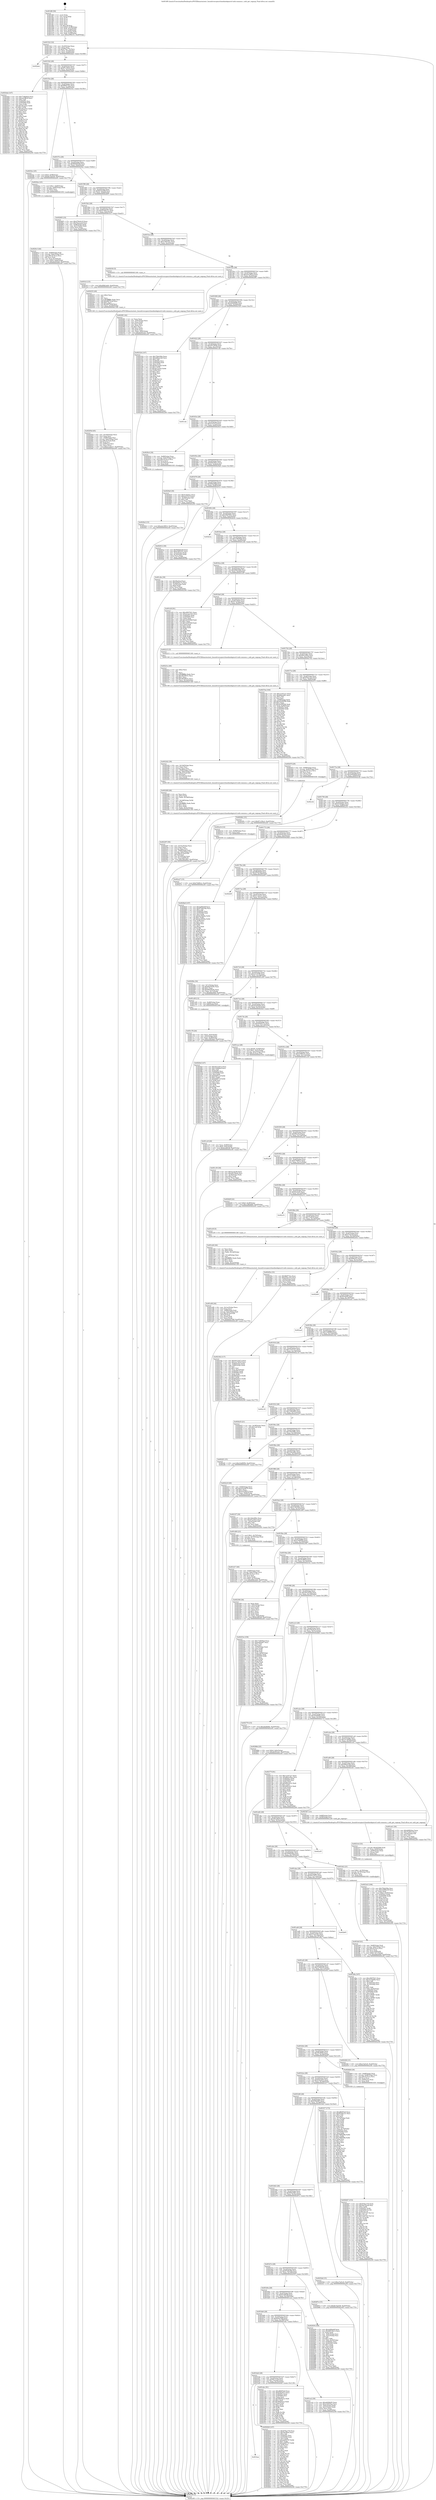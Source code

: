 digraph "0x4014f0" {
  label = "0x4014f0 (/mnt/c/Users/mathe/Desktop/tcc/POCII/binaries/extr_linuxdriverspinctrlmediatekpinctrl-mtk-common.c_mtk_get_regmap_Final-ollvm.out::main(0))"
  labelloc = "t"
  node[shape=record]

  Entry [label="",width=0.3,height=0.3,shape=circle,fillcolor=black,style=filled]
  "0x401522" [label="{
     0x401522 [32]\l
     | [instrs]\l
     &nbsp;&nbsp;0x401522 \<+6\>: mov -0xa0(%rbp),%eax\l
     &nbsp;&nbsp;0x401528 \<+2\>: mov %eax,%ecx\l
     &nbsp;&nbsp;0x40152a \<+6\>: sub $0x879ac776,%ecx\l
     &nbsp;&nbsp;0x401530 \<+6\>: mov %eax,-0xa4(%rbp)\l
     &nbsp;&nbsp;0x401536 \<+6\>: mov %ecx,-0xa8(%rbp)\l
     &nbsp;&nbsp;0x40153c \<+6\>: je 0000000000402beb \<main+0x16fb\>\l
  }"]
  "0x402beb" [label="{
     0x402beb\l
  }", style=dashed]
  "0x401542" [label="{
     0x401542 [28]\l
     | [instrs]\l
     &nbsp;&nbsp;0x401542 \<+5\>: jmp 0000000000401547 \<main+0x57\>\l
     &nbsp;&nbsp;0x401547 \<+6\>: mov -0xa4(%rbp),%eax\l
     &nbsp;&nbsp;0x40154d \<+5\>: sub $0x87c10bc2,%eax\l
     &nbsp;&nbsp;0x401552 \<+6\>: mov %eax,-0xac(%rbp)\l
     &nbsp;&nbsp;0x401558 \<+6\>: je 00000000004024ab \<main+0xfbb\>\l
  }"]
  Exit [label="",width=0.3,height=0.3,shape=circle,fillcolor=black,style=filled,peripheries=2]
  "0x4024ab" [label="{
     0x4024ab [147]\l
     | [instrs]\l
     &nbsp;&nbsp;0x4024ab \<+5\>: mov $0x77d6492d,%eax\l
     &nbsp;&nbsp;0x4024b0 \<+5\>: mov $0x241ff816,%ecx\l
     &nbsp;&nbsp;0x4024b5 \<+2\>: mov $0x1,%dl\l
     &nbsp;&nbsp;0x4024b7 \<+7\>: mov 0x40505c,%esi\l
     &nbsp;&nbsp;0x4024be \<+7\>: mov 0x405060,%edi\l
     &nbsp;&nbsp;0x4024c5 \<+3\>: mov %esi,%r8d\l
     &nbsp;&nbsp;0x4024c8 \<+7\>: add $0x3fcea521,%r8d\l
     &nbsp;&nbsp;0x4024cf \<+4\>: sub $0x1,%r8d\l
     &nbsp;&nbsp;0x4024d3 \<+7\>: sub $0x3fcea521,%r8d\l
     &nbsp;&nbsp;0x4024da \<+4\>: imul %r8d,%esi\l
     &nbsp;&nbsp;0x4024de \<+3\>: and $0x1,%esi\l
     &nbsp;&nbsp;0x4024e1 \<+3\>: cmp $0x0,%esi\l
     &nbsp;&nbsp;0x4024e4 \<+4\>: sete %r9b\l
     &nbsp;&nbsp;0x4024e8 \<+3\>: cmp $0xa,%edi\l
     &nbsp;&nbsp;0x4024eb \<+4\>: setl %r10b\l
     &nbsp;&nbsp;0x4024ef \<+3\>: mov %r9b,%r11b\l
     &nbsp;&nbsp;0x4024f2 \<+4\>: xor $0xff,%r11b\l
     &nbsp;&nbsp;0x4024f6 \<+3\>: mov %r10b,%bl\l
     &nbsp;&nbsp;0x4024f9 \<+3\>: xor $0xff,%bl\l
     &nbsp;&nbsp;0x4024fc \<+3\>: xor $0x0,%dl\l
     &nbsp;&nbsp;0x4024ff \<+3\>: mov %r11b,%r14b\l
     &nbsp;&nbsp;0x402502 \<+4\>: and $0x0,%r14b\l
     &nbsp;&nbsp;0x402506 \<+3\>: and %dl,%r9b\l
     &nbsp;&nbsp;0x402509 \<+3\>: mov %bl,%r15b\l
     &nbsp;&nbsp;0x40250c \<+4\>: and $0x0,%r15b\l
     &nbsp;&nbsp;0x402510 \<+3\>: and %dl,%r10b\l
     &nbsp;&nbsp;0x402513 \<+3\>: or %r9b,%r14b\l
     &nbsp;&nbsp;0x402516 \<+3\>: or %r10b,%r15b\l
     &nbsp;&nbsp;0x402519 \<+3\>: xor %r15b,%r14b\l
     &nbsp;&nbsp;0x40251c \<+3\>: or %bl,%r11b\l
     &nbsp;&nbsp;0x40251f \<+4\>: xor $0xff,%r11b\l
     &nbsp;&nbsp;0x402523 \<+3\>: or $0x0,%dl\l
     &nbsp;&nbsp;0x402526 \<+3\>: and %dl,%r11b\l
     &nbsp;&nbsp;0x402529 \<+3\>: or %r11b,%r14b\l
     &nbsp;&nbsp;0x40252c \<+4\>: test $0x1,%r14b\l
     &nbsp;&nbsp;0x402530 \<+3\>: cmovne %ecx,%eax\l
     &nbsp;&nbsp;0x402533 \<+6\>: mov %eax,-0xa0(%rbp)\l
     &nbsp;&nbsp;0x402539 \<+5\>: jmp 0000000000402c60 \<main+0x1770\>\l
  }"]
  "0x40155e" [label="{
     0x40155e [28]\l
     | [instrs]\l
     &nbsp;&nbsp;0x40155e \<+5\>: jmp 0000000000401563 \<main+0x73\>\l
     &nbsp;&nbsp;0x401563 \<+6\>: mov -0xa4(%rbp),%eax\l
     &nbsp;&nbsp;0x401569 \<+5\>: sub $0x884f732a,%eax\l
     &nbsp;&nbsp;0x40156e \<+6\>: mov %eax,-0xb0(%rbp)\l
     &nbsp;&nbsp;0x401574 \<+6\>: je 00000000004025ec \<main+0x10fc\>\l
  }"]
  "0x402a27" [label="{
     0x402a27 [15]\l
     | [instrs]\l
     &nbsp;&nbsp;0x402a27 \<+10\>: movl $0xf746f9c2,-0xa0(%rbp)\l
     &nbsp;&nbsp;0x402a31 \<+5\>: jmp 0000000000402c60 \<main+0x1770\>\l
  }"]
  "0x4025ec" [label="{
     0x4025ec [25]\l
     | [instrs]\l
     &nbsp;&nbsp;0x4025ec \<+10\>: movl $0x0,-0x98(%rbp)\l
     &nbsp;&nbsp;0x4025f6 \<+10\>: movl $0x8e7da438,-0xa0(%rbp)\l
     &nbsp;&nbsp;0x402600 \<+5\>: jmp 0000000000402c60 \<main+0x1770\>\l
  }"]
  "0x40157a" [label="{
     0x40157a [28]\l
     | [instrs]\l
     &nbsp;&nbsp;0x40157a \<+5\>: jmp 000000000040157f \<main+0x8f\>\l
     &nbsp;&nbsp;0x40157f \<+6\>: mov -0xa4(%rbp),%eax\l
     &nbsp;&nbsp;0x401585 \<+5\>: sub $0x8b9dd328,%eax\l
     &nbsp;&nbsp;0x40158a \<+6\>: mov %eax,-0xb4(%rbp)\l
     &nbsp;&nbsp;0x401590 \<+6\>: je 00000000004020ac \<main+0xbbc\>\l
  }"]
  "0x4029e2" [label="{
     0x4029e2 [15]\l
     | [instrs]\l
     &nbsp;&nbsp;0x4029e2 \<+10\>: movl $0xa2e18814,-0xa0(%rbp)\l
     &nbsp;&nbsp;0x4029ec \<+5\>: jmp 0000000000402c60 \<main+0x1770\>\l
  }"]
  "0x4020ac" [label="{
     0x4020ac [23]\l
     | [instrs]\l
     &nbsp;&nbsp;0x4020ac \<+7\>: movl $0x1,-0x80(%rbp)\l
     &nbsp;&nbsp;0x4020b3 \<+4\>: movslq -0x80(%rbp),%rax\l
     &nbsp;&nbsp;0x4020b7 \<+4\>: shl $0x4,%rax\l
     &nbsp;&nbsp;0x4020bb \<+3\>: mov %rax,%rdi\l
     &nbsp;&nbsp;0x4020be \<+5\>: call 0000000000401050 \<malloc@plt\>\l
     | [calls]\l
     &nbsp;&nbsp;0x401050 \{1\} (unknown)\l
  }"]
  "0x401596" [label="{
     0x401596 [28]\l
     | [instrs]\l
     &nbsp;&nbsp;0x401596 \<+5\>: jmp 000000000040159b \<main+0xab\>\l
     &nbsp;&nbsp;0x40159b \<+6\>: mov -0xa4(%rbp),%eax\l
     &nbsp;&nbsp;0x4015a1 \<+5\>: sub $0x8e7da438,%eax\l
     &nbsp;&nbsp;0x4015a6 \<+6\>: mov %eax,-0xb8(%rbp)\l
     &nbsp;&nbsp;0x4015ac \<+6\>: je 0000000000402605 \<main+0x1115\>\l
  }"]
  "0x4026d7" [label="{
     0x4026d7 [153]\l
     | [instrs]\l
     &nbsp;&nbsp;0x4026d7 \<+5\>: mov $0x879ac776,%edx\l
     &nbsp;&nbsp;0x4026dc \<+5\>: mov $0x26518356,%esi\l
     &nbsp;&nbsp;0x4026e1 \<+3\>: mov $0x1,%r8b\l
     &nbsp;&nbsp;0x4026e4 \<+8\>: mov 0x40505c,%r9d\l
     &nbsp;&nbsp;0x4026ec \<+8\>: mov 0x405060,%r10d\l
     &nbsp;&nbsp;0x4026f4 \<+3\>: mov %r9d,%r11d\l
     &nbsp;&nbsp;0x4026f7 \<+7\>: add $0x7cb471b7,%r11d\l
     &nbsp;&nbsp;0x4026fe \<+4\>: sub $0x1,%r11d\l
     &nbsp;&nbsp;0x402702 \<+7\>: sub $0x7cb471b7,%r11d\l
     &nbsp;&nbsp;0x402709 \<+4\>: imul %r11d,%r9d\l
     &nbsp;&nbsp;0x40270d \<+4\>: and $0x1,%r9d\l
     &nbsp;&nbsp;0x402711 \<+4\>: cmp $0x0,%r9d\l
     &nbsp;&nbsp;0x402715 \<+3\>: sete %bl\l
     &nbsp;&nbsp;0x402718 \<+4\>: cmp $0xa,%r10d\l
     &nbsp;&nbsp;0x40271c \<+4\>: setl %r14b\l
     &nbsp;&nbsp;0x402720 \<+3\>: mov %bl,%r15b\l
     &nbsp;&nbsp;0x402723 \<+4\>: xor $0xff,%r15b\l
     &nbsp;&nbsp;0x402727 \<+3\>: mov %r14b,%r12b\l
     &nbsp;&nbsp;0x40272a \<+4\>: xor $0xff,%r12b\l
     &nbsp;&nbsp;0x40272e \<+4\>: xor $0x1,%r8b\l
     &nbsp;&nbsp;0x402732 \<+3\>: mov %r15b,%r13b\l
     &nbsp;&nbsp;0x402735 \<+4\>: and $0xff,%r13b\l
     &nbsp;&nbsp;0x402739 \<+3\>: and %r8b,%bl\l
     &nbsp;&nbsp;0x40273c \<+3\>: mov %r12b,%al\l
     &nbsp;&nbsp;0x40273f \<+2\>: and $0xff,%al\l
     &nbsp;&nbsp;0x402741 \<+3\>: and %r8b,%r14b\l
     &nbsp;&nbsp;0x402744 \<+3\>: or %bl,%r13b\l
     &nbsp;&nbsp;0x402747 \<+3\>: or %r14b,%al\l
     &nbsp;&nbsp;0x40274a \<+3\>: xor %al,%r13b\l
     &nbsp;&nbsp;0x40274d \<+3\>: or %r12b,%r15b\l
     &nbsp;&nbsp;0x402750 \<+4\>: xor $0xff,%r15b\l
     &nbsp;&nbsp;0x402754 \<+4\>: or $0x1,%r8b\l
     &nbsp;&nbsp;0x402758 \<+3\>: and %r8b,%r15b\l
     &nbsp;&nbsp;0x40275b \<+3\>: or %r15b,%r13b\l
     &nbsp;&nbsp;0x40275e \<+4\>: test $0x1,%r13b\l
     &nbsp;&nbsp;0x402762 \<+3\>: cmovne %esi,%edx\l
     &nbsp;&nbsp;0x402765 \<+6\>: mov %edx,-0xa0(%rbp)\l
     &nbsp;&nbsp;0x40276b \<+5\>: jmp 0000000000402c60 \<main+0x1770\>\l
  }"]
  "0x402605" [label="{
     0x402605 [33]\l
     | [instrs]\l
     &nbsp;&nbsp;0x402605 \<+5\>: mov $0x278a0e10,%eax\l
     &nbsp;&nbsp;0x40260a \<+5\>: mov $0x70aceaa0,%ecx\l
     &nbsp;&nbsp;0x40260f \<+6\>: mov -0x98(%rbp),%edx\l
     &nbsp;&nbsp;0x402615 \<+3\>: cmp -0x5c(%rbp),%edx\l
     &nbsp;&nbsp;0x402618 \<+3\>: cmovl %ecx,%eax\l
     &nbsp;&nbsp;0x40261b \<+6\>: mov %eax,-0xa0(%rbp)\l
     &nbsp;&nbsp;0x402621 \<+5\>: jmp 0000000000402c60 \<main+0x1770\>\l
  }"]
  "0x4015b2" [label="{
     0x4015b2 [28]\l
     | [instrs]\l
     &nbsp;&nbsp;0x4015b2 \<+5\>: jmp 00000000004015b7 \<main+0xc7\>\l
     &nbsp;&nbsp;0x4015b7 \<+6\>: mov -0xa4(%rbp),%eax\l
     &nbsp;&nbsp;0x4015bd \<+5\>: sub $0x9538e121,%eax\l
     &nbsp;&nbsp;0x4015c2 \<+6\>: mov %eax,-0xbc(%rbp)\l
     &nbsp;&nbsp;0x4015c8 \<+6\>: je 0000000000401fc3 \<main+0xad3\>\l
  }"]
  "0x401bee" [label="{
     0x401bee\l
  }", style=dashed]
  "0x401fc3" [label="{
     0x401fc3 [15]\l
     | [instrs]\l
     &nbsp;&nbsp;0x401fc3 \<+10\>: movl $0xd06b3a64,-0xa0(%rbp)\l
     &nbsp;&nbsp;0x401fcd \<+5\>: jmp 0000000000402c60 \<main+0x1770\>\l
  }"]
  "0x4015ce" [label="{
     0x4015ce [28]\l
     | [instrs]\l
     &nbsp;&nbsp;0x4015ce \<+5\>: jmp 00000000004015d3 \<main+0xe3\>\l
     &nbsp;&nbsp;0x4015d3 \<+6\>: mov -0xa4(%rbp),%eax\l
     &nbsp;&nbsp;0x4015d9 \<+5\>: sub $0xa1891031,%eax\l
     &nbsp;&nbsp;0x4015de \<+6\>: mov %eax,-0xc0(%rbp)\l
     &nbsp;&nbsp;0x4015e4 \<+6\>: je 0000000000402030 \<main+0xb40\>\l
  }"]
  "0x402626" [label="{
     0x402626 [147]\l
     | [instrs]\l
     &nbsp;&nbsp;0x402626 \<+5\>: mov $0x879ac776,%eax\l
     &nbsp;&nbsp;0x40262b \<+5\>: mov $0x59c9f5f3,%ecx\l
     &nbsp;&nbsp;0x402630 \<+2\>: mov $0x1,%dl\l
     &nbsp;&nbsp;0x402632 \<+7\>: mov 0x40505c,%esi\l
     &nbsp;&nbsp;0x402639 \<+7\>: mov 0x405060,%edi\l
     &nbsp;&nbsp;0x402640 \<+3\>: mov %esi,%r8d\l
     &nbsp;&nbsp;0x402643 \<+7\>: sub $0xae605707,%r8d\l
     &nbsp;&nbsp;0x40264a \<+4\>: sub $0x1,%r8d\l
     &nbsp;&nbsp;0x40264e \<+7\>: add $0xae605707,%r8d\l
     &nbsp;&nbsp;0x402655 \<+4\>: imul %r8d,%esi\l
     &nbsp;&nbsp;0x402659 \<+3\>: and $0x1,%esi\l
     &nbsp;&nbsp;0x40265c \<+3\>: cmp $0x0,%esi\l
     &nbsp;&nbsp;0x40265f \<+4\>: sete %r9b\l
     &nbsp;&nbsp;0x402663 \<+3\>: cmp $0xa,%edi\l
     &nbsp;&nbsp;0x402666 \<+4\>: setl %r10b\l
     &nbsp;&nbsp;0x40266a \<+3\>: mov %r9b,%r11b\l
     &nbsp;&nbsp;0x40266d \<+4\>: xor $0xff,%r11b\l
     &nbsp;&nbsp;0x402671 \<+3\>: mov %r10b,%bl\l
     &nbsp;&nbsp;0x402674 \<+3\>: xor $0xff,%bl\l
     &nbsp;&nbsp;0x402677 \<+3\>: xor $0x1,%dl\l
     &nbsp;&nbsp;0x40267a \<+3\>: mov %r11b,%r14b\l
     &nbsp;&nbsp;0x40267d \<+4\>: and $0xff,%r14b\l
     &nbsp;&nbsp;0x402681 \<+3\>: and %dl,%r9b\l
     &nbsp;&nbsp;0x402684 \<+3\>: mov %bl,%r15b\l
     &nbsp;&nbsp;0x402687 \<+4\>: and $0xff,%r15b\l
     &nbsp;&nbsp;0x40268b \<+3\>: and %dl,%r10b\l
     &nbsp;&nbsp;0x40268e \<+3\>: or %r9b,%r14b\l
     &nbsp;&nbsp;0x402691 \<+3\>: or %r10b,%r15b\l
     &nbsp;&nbsp;0x402694 \<+3\>: xor %r15b,%r14b\l
     &nbsp;&nbsp;0x402697 \<+3\>: or %bl,%r11b\l
     &nbsp;&nbsp;0x40269a \<+4\>: xor $0xff,%r11b\l
     &nbsp;&nbsp;0x40269e \<+3\>: or $0x1,%dl\l
     &nbsp;&nbsp;0x4026a1 \<+3\>: and %dl,%r11b\l
     &nbsp;&nbsp;0x4026a4 \<+3\>: or %r11b,%r14b\l
     &nbsp;&nbsp;0x4026a7 \<+4\>: test $0x1,%r14b\l
     &nbsp;&nbsp;0x4026ab \<+3\>: cmovne %ecx,%eax\l
     &nbsp;&nbsp;0x4026ae \<+6\>: mov %eax,-0xa0(%rbp)\l
     &nbsp;&nbsp;0x4026b4 \<+5\>: jmp 0000000000402c60 \<main+0x1770\>\l
  }"]
  "0x402030" [label="{
     0x402030 [5]\l
     | [instrs]\l
     &nbsp;&nbsp;0x402030 \<+5\>: call 0000000000401160 \<next_i\>\l
     | [calls]\l
     &nbsp;&nbsp;0x401160 \{1\} (/mnt/c/Users/mathe/Desktop/tcc/POCII/binaries/extr_linuxdriverspinctrlmediatekpinctrl-mtk-common.c_mtk_get_regmap_Final-ollvm.out::next_i)\l
  }"]
  "0x4015ea" [label="{
     0x4015ea [28]\l
     | [instrs]\l
     &nbsp;&nbsp;0x4015ea \<+5\>: jmp 00000000004015ef \<main+0xff\>\l
     &nbsp;&nbsp;0x4015ef \<+6\>: mov -0xa4(%rbp),%eax\l
     &nbsp;&nbsp;0x4015f5 \<+5\>: sub $0xa2e18814,%eax\l
     &nbsp;&nbsp;0x4015fa \<+6\>: mov %eax,-0xc4(%rbp)\l
     &nbsp;&nbsp;0x401600 \<+6\>: je 00000000004029f1 \<main+0x1501\>\l
  }"]
  "0x40249c" [label="{
     0x40249c [15]\l
     | [instrs]\l
     &nbsp;&nbsp;0x40249c \<+10\>: movl $0x87c10bc2,-0xa0(%rbp)\l
     &nbsp;&nbsp;0x4024a6 \<+5\>: jmp 0000000000402c60 \<main+0x1770\>\l
  }"]
  "0x4029f1" [label="{
     0x4029f1 [42]\l
     | [instrs]\l
     &nbsp;&nbsp;0x4029f1 \<+2\>: xor %eax,%eax\l
     &nbsp;&nbsp;0x4029f3 \<+6\>: mov -0x9c(%rbp),%ecx\l
     &nbsp;&nbsp;0x4029f9 \<+2\>: mov %eax,%edx\l
     &nbsp;&nbsp;0x4029fb \<+2\>: sub %ecx,%edx\l
     &nbsp;&nbsp;0x4029fd \<+2\>: mov %eax,%ecx\l
     &nbsp;&nbsp;0x4029ff \<+3\>: sub $0x1,%ecx\l
     &nbsp;&nbsp;0x402a02 \<+2\>: add %ecx,%edx\l
     &nbsp;&nbsp;0x402a04 \<+2\>: sub %edx,%eax\l
     &nbsp;&nbsp;0x402a06 \<+6\>: mov %eax,-0x9c(%rbp)\l
     &nbsp;&nbsp;0x402a0c \<+10\>: movl $0xdd391eb3,-0xa0(%rbp)\l
     &nbsp;&nbsp;0x402a16 \<+5\>: jmp 0000000000402c60 \<main+0x1770\>\l
  }"]
  "0x401606" [label="{
     0x401606 [28]\l
     | [instrs]\l
     &nbsp;&nbsp;0x401606 \<+5\>: jmp 000000000040160b \<main+0x11b\>\l
     &nbsp;&nbsp;0x40160b \<+6\>: mov -0xa4(%rbp),%eax\l
     &nbsp;&nbsp;0x401611 \<+5\>: sub $0xa6494b95,%eax\l
     &nbsp;&nbsp;0x401616 \<+6\>: mov %eax,-0xc8(%rbp)\l
     &nbsp;&nbsp;0x40161c \<+6\>: je 0000000000402324 \<main+0xe34\>\l
  }"]
  "0x4023e5" [label="{
     0x4023e5 [106]\l
     | [instrs]\l
     &nbsp;&nbsp;0x4023e5 \<+5\>: mov $0x75bb294e,%esi\l
     &nbsp;&nbsp;0x4023ea \<+5\>: mov $0x53d60e39,%ecx\l
     &nbsp;&nbsp;0x4023ef \<+2\>: xor %edx,%edx\l
     &nbsp;&nbsp;0x4023f1 \<+10\>: movl $0x0,-0x94(%rbp)\l
     &nbsp;&nbsp;0x4023fb \<+8\>: mov 0x40505c,%r8d\l
     &nbsp;&nbsp;0x402403 \<+8\>: mov 0x405060,%r9d\l
     &nbsp;&nbsp;0x40240b \<+3\>: sub $0x1,%edx\l
     &nbsp;&nbsp;0x40240e \<+3\>: mov %r8d,%r10d\l
     &nbsp;&nbsp;0x402411 \<+3\>: add %edx,%r10d\l
     &nbsp;&nbsp;0x402414 \<+4\>: imul %r10d,%r8d\l
     &nbsp;&nbsp;0x402418 \<+4\>: and $0x1,%r8d\l
     &nbsp;&nbsp;0x40241c \<+4\>: cmp $0x0,%r8d\l
     &nbsp;&nbsp;0x402420 \<+4\>: sete %r11b\l
     &nbsp;&nbsp;0x402424 \<+4\>: cmp $0xa,%r9d\l
     &nbsp;&nbsp;0x402428 \<+3\>: setl %bl\l
     &nbsp;&nbsp;0x40242b \<+3\>: mov %r11b,%r14b\l
     &nbsp;&nbsp;0x40242e \<+3\>: and %bl,%r14b\l
     &nbsp;&nbsp;0x402431 \<+3\>: xor %bl,%r11b\l
     &nbsp;&nbsp;0x402434 \<+3\>: or %r11b,%r14b\l
     &nbsp;&nbsp;0x402437 \<+4\>: test $0x1,%r14b\l
     &nbsp;&nbsp;0x40243b \<+3\>: cmovne %ecx,%esi\l
     &nbsp;&nbsp;0x40243e \<+6\>: mov %esi,-0xa0(%rbp)\l
     &nbsp;&nbsp;0x402444 \<+6\>: mov %eax,-0x1c0(%rbp)\l
     &nbsp;&nbsp;0x40244a \<+5\>: jmp 0000000000402c60 \<main+0x1770\>\l
  }"]
  "0x402324" [label="{
     0x402324 [147]\l
     | [instrs]\l
     &nbsp;&nbsp;0x402324 \<+5\>: mov $0x75bb294e,%eax\l
     &nbsp;&nbsp;0x402329 \<+5\>: mov $0x406ae1b6,%ecx\l
     &nbsp;&nbsp;0x40232e \<+2\>: mov $0x1,%dl\l
     &nbsp;&nbsp;0x402330 \<+7\>: mov 0x40505c,%esi\l
     &nbsp;&nbsp;0x402337 \<+7\>: mov 0x405060,%edi\l
     &nbsp;&nbsp;0x40233e \<+3\>: mov %esi,%r8d\l
     &nbsp;&nbsp;0x402341 \<+7\>: add $0xde1aaab3,%r8d\l
     &nbsp;&nbsp;0x402348 \<+4\>: sub $0x1,%r8d\l
     &nbsp;&nbsp;0x40234c \<+7\>: sub $0xde1aaab3,%r8d\l
     &nbsp;&nbsp;0x402353 \<+4\>: imul %r8d,%esi\l
     &nbsp;&nbsp;0x402357 \<+3\>: and $0x1,%esi\l
     &nbsp;&nbsp;0x40235a \<+3\>: cmp $0x0,%esi\l
     &nbsp;&nbsp;0x40235d \<+4\>: sete %r9b\l
     &nbsp;&nbsp;0x402361 \<+3\>: cmp $0xa,%edi\l
     &nbsp;&nbsp;0x402364 \<+4\>: setl %r10b\l
     &nbsp;&nbsp;0x402368 \<+3\>: mov %r9b,%r11b\l
     &nbsp;&nbsp;0x40236b \<+4\>: xor $0xff,%r11b\l
     &nbsp;&nbsp;0x40236f \<+3\>: mov %r10b,%bl\l
     &nbsp;&nbsp;0x402372 \<+3\>: xor $0xff,%bl\l
     &nbsp;&nbsp;0x402375 \<+3\>: xor $0x1,%dl\l
     &nbsp;&nbsp;0x402378 \<+3\>: mov %r11b,%r14b\l
     &nbsp;&nbsp;0x40237b \<+4\>: and $0xff,%r14b\l
     &nbsp;&nbsp;0x40237f \<+3\>: and %dl,%r9b\l
     &nbsp;&nbsp;0x402382 \<+3\>: mov %bl,%r15b\l
     &nbsp;&nbsp;0x402385 \<+4\>: and $0xff,%r15b\l
     &nbsp;&nbsp;0x402389 \<+3\>: and %dl,%r10b\l
     &nbsp;&nbsp;0x40238c \<+3\>: or %r9b,%r14b\l
     &nbsp;&nbsp;0x40238f \<+3\>: or %r10b,%r15b\l
     &nbsp;&nbsp;0x402392 \<+3\>: xor %r15b,%r14b\l
     &nbsp;&nbsp;0x402395 \<+3\>: or %bl,%r11b\l
     &nbsp;&nbsp;0x402398 \<+4\>: xor $0xff,%r11b\l
     &nbsp;&nbsp;0x40239c \<+3\>: or $0x1,%dl\l
     &nbsp;&nbsp;0x40239f \<+3\>: and %dl,%r11b\l
     &nbsp;&nbsp;0x4023a2 \<+3\>: or %r11b,%r14b\l
     &nbsp;&nbsp;0x4023a5 \<+4\>: test $0x1,%r14b\l
     &nbsp;&nbsp;0x4023a9 \<+3\>: cmovne %ecx,%eax\l
     &nbsp;&nbsp;0x4023ac \<+6\>: mov %eax,-0xa0(%rbp)\l
     &nbsp;&nbsp;0x4023b2 \<+5\>: jmp 0000000000402c60 \<main+0x1770\>\l
  }"]
  "0x401622" [label="{
     0x401622 [28]\l
     | [instrs]\l
     &nbsp;&nbsp;0x401622 \<+5\>: jmp 0000000000401627 \<main+0x137\>\l
     &nbsp;&nbsp;0x401627 \<+6\>: mov -0xa4(%rbp),%eax\l
     &nbsp;&nbsp;0x40162d \<+5\>: sub $0xa95780e6,%eax\l
     &nbsp;&nbsp;0x401632 \<+6\>: mov %eax,-0xcc(%rbp)\l
     &nbsp;&nbsp;0x401638 \<+6\>: je 0000000000401c4e \<main+0x75e\>\l
  }"]
  "0x4023c4" [label="{
     0x4023c4 [33]\l
     | [instrs]\l
     &nbsp;&nbsp;0x4023c4 \<+10\>: movabs $0x4030b6,%rdi\l
     &nbsp;&nbsp;0x4023ce \<+7\>: mov %rax,-0x90(%rbp)\l
     &nbsp;&nbsp;0x4023d5 \<+7\>: mov -0x90(%rbp),%rax\l
     &nbsp;&nbsp;0x4023dc \<+2\>: mov (%rax),%esi\l
     &nbsp;&nbsp;0x4023de \<+2\>: mov $0x0,%al\l
     &nbsp;&nbsp;0x4023e0 \<+5\>: call 0000000000401040 \<printf@plt\>\l
     | [calls]\l
     &nbsp;&nbsp;0x401040 \{1\} (unknown)\l
  }"]
  "0x401c4e" [label="{
     0x401c4e\l
  }", style=dashed]
  "0x40163e" [label="{
     0x40163e [28]\l
     | [instrs]\l
     &nbsp;&nbsp;0x40163e \<+5\>: jmp 0000000000401643 \<main+0x153\>\l
     &nbsp;&nbsp;0x401643 \<+6\>: mov -0xa4(%rbp),%eax\l
     &nbsp;&nbsp;0x401649 \<+5\>: sub $0xac470c1f,%eax\l
     &nbsp;&nbsp;0x40164e \<+6\>: mov %eax,-0xd0(%rbp)\l
     &nbsp;&nbsp;0x401654 \<+6\>: je 00000000004029c4 \<main+0x14d4\>\l
  }"]
  "0x402297" [label="{
     0x402297 [50]\l
     | [instrs]\l
     &nbsp;&nbsp;0x402297 \<+6\>: mov -0x1bc(%rbp),%ecx\l
     &nbsp;&nbsp;0x40229d \<+3\>: imul %eax,%ecx\l
     &nbsp;&nbsp;0x4022a0 \<+3\>: movslq %ecx,%rsi\l
     &nbsp;&nbsp;0x4022a3 \<+4\>: mov -0x68(%rbp),%rdi\l
     &nbsp;&nbsp;0x4022a7 \<+4\>: movslq -0x6c(%rbp),%r8\l
     &nbsp;&nbsp;0x4022ab \<+4\>: imul $0x18,%r8,%r8\l
     &nbsp;&nbsp;0x4022af \<+3\>: add %r8,%rdi\l
     &nbsp;&nbsp;0x4022b2 \<+4\>: mov 0x10(%rdi),%rdi\l
     &nbsp;&nbsp;0x4022b6 \<+4\>: mov %rsi,0x8(%rdi)\l
     &nbsp;&nbsp;0x4022ba \<+10\>: movl $0x1b6ca8ec,-0xa0(%rbp)\l
     &nbsp;&nbsp;0x4022c4 \<+5\>: jmp 0000000000402c60 \<main+0x1770\>\l
  }"]
  "0x4029c4" [label="{
     0x4029c4 [30]\l
     | [instrs]\l
     &nbsp;&nbsp;0x4029c4 \<+4\>: mov -0x68(%rbp),%rax\l
     &nbsp;&nbsp;0x4029c8 \<+7\>: movslq -0x9c(%rbp),%rcx\l
     &nbsp;&nbsp;0x4029cf \<+4\>: imul $0x18,%rcx,%rcx\l
     &nbsp;&nbsp;0x4029d3 \<+3\>: add %rcx,%rax\l
     &nbsp;&nbsp;0x4029d6 \<+4\>: mov 0x10(%rax),%rax\l
     &nbsp;&nbsp;0x4029da \<+3\>: mov %rax,%rdi\l
     &nbsp;&nbsp;0x4029dd \<+5\>: call 0000000000401030 \<free@plt\>\l
     | [calls]\l
     &nbsp;&nbsp;0x401030 \{1\} (unknown)\l
  }"]
  "0x40165a" [label="{
     0x40165a [28]\l
     | [instrs]\l
     &nbsp;&nbsp;0x40165a \<+5\>: jmp 000000000040165f \<main+0x16f\>\l
     &nbsp;&nbsp;0x40165f \<+6\>: mov -0xa4(%rbp),%eax\l
     &nbsp;&nbsp;0x401665 \<+5\>: sub $0xb0016b13,%eax\l
     &nbsp;&nbsp;0x40166a \<+6\>: mov %eax,-0xd4(%rbp)\l
     &nbsp;&nbsp;0x401670 \<+6\>: je 00000000004029a6 \<main+0x14b6\>\l
  }"]
  "0x402269" [label="{
     0x402269 [46]\l
     | [instrs]\l
     &nbsp;&nbsp;0x402269 \<+2\>: xor %ecx,%ecx\l
     &nbsp;&nbsp;0x40226b \<+5\>: mov $0x2,%edx\l
     &nbsp;&nbsp;0x402270 \<+6\>: mov %edx,-0x1b8(%rbp)\l
     &nbsp;&nbsp;0x402276 \<+1\>: cltd\l
     &nbsp;&nbsp;0x402277 \<+7\>: mov -0x1b8(%rbp),%r9d\l
     &nbsp;&nbsp;0x40227e \<+3\>: idiv %r9d\l
     &nbsp;&nbsp;0x402281 \<+6\>: imul $0xfffffffe,%edx,%edx\l
     &nbsp;&nbsp;0x402287 \<+3\>: sub $0x1,%ecx\l
     &nbsp;&nbsp;0x40228a \<+2\>: sub %ecx,%edx\l
     &nbsp;&nbsp;0x40228c \<+6\>: mov %edx,-0x1bc(%rbp)\l
     &nbsp;&nbsp;0x402292 \<+5\>: call 0000000000401160 \<next_i\>\l
     | [calls]\l
     &nbsp;&nbsp;0x401160 \{1\} (/mnt/c/Users/mathe/Desktop/tcc/POCII/binaries/extr_linuxdriverspinctrlmediatekpinctrl-mtk-common.c_mtk_get_regmap_Final-ollvm.out::next_i)\l
  }"]
  "0x4029a6" [label="{
     0x4029a6 [30]\l
     | [instrs]\l
     &nbsp;&nbsp;0x4029a6 \<+5\>: mov $0xdc20ebec,%eax\l
     &nbsp;&nbsp;0x4029ab \<+5\>: mov $0xac470c1f,%ecx\l
     &nbsp;&nbsp;0x4029b0 \<+3\>: mov -0x29(%rbp),%dl\l
     &nbsp;&nbsp;0x4029b3 \<+3\>: test $0x1,%dl\l
     &nbsp;&nbsp;0x4029b6 \<+3\>: cmovne %ecx,%eax\l
     &nbsp;&nbsp;0x4029b9 \<+6\>: mov %eax,-0xa0(%rbp)\l
     &nbsp;&nbsp;0x4029bf \<+5\>: jmp 0000000000402c60 \<main+0x1770\>\l
  }"]
  "0x401676" [label="{
     0x401676 [28]\l
     | [instrs]\l
     &nbsp;&nbsp;0x401676 \<+5\>: jmp 000000000040167b \<main+0x18b\>\l
     &nbsp;&nbsp;0x40167b \<+6\>: mov -0xa4(%rbp),%eax\l
     &nbsp;&nbsp;0x401681 \<+5\>: sub $0xb8de40bf,%eax\l
     &nbsp;&nbsp;0x401686 \<+6\>: mov %eax,-0xd8(%rbp)\l
     &nbsp;&nbsp;0x40168c \<+6\>: je 0000000000402012 \<main+0xb22\>\l
  }"]
  "0x402242" [label="{
     0x402242 [39]\l
     | [instrs]\l
     &nbsp;&nbsp;0x402242 \<+6\>: mov -0x1b4(%rbp),%ecx\l
     &nbsp;&nbsp;0x402248 \<+3\>: imul %eax,%ecx\l
     &nbsp;&nbsp;0x40224b \<+3\>: movslq %ecx,%rsi\l
     &nbsp;&nbsp;0x40224e \<+4\>: mov -0x68(%rbp),%rdi\l
     &nbsp;&nbsp;0x402252 \<+4\>: movslq -0x6c(%rbp),%r8\l
     &nbsp;&nbsp;0x402256 \<+4\>: imul $0x18,%r8,%r8\l
     &nbsp;&nbsp;0x40225a \<+3\>: add %r8,%rdi\l
     &nbsp;&nbsp;0x40225d \<+4\>: mov 0x10(%rdi),%rdi\l
     &nbsp;&nbsp;0x402261 \<+3\>: mov %rsi,(%rdi)\l
     &nbsp;&nbsp;0x402264 \<+5\>: call 0000000000401160 \<next_i\>\l
     | [calls]\l
     &nbsp;&nbsp;0x401160 \{1\} (/mnt/c/Users/mathe/Desktop/tcc/POCII/binaries/extr_linuxdriverspinctrlmediatekpinctrl-mtk-common.c_mtk_get_regmap_Final-ollvm.out::next_i)\l
  }"]
  "0x402012" [label="{
     0x402012 [30]\l
     | [instrs]\l
     &nbsp;&nbsp;0x402012 \<+5\>: mov $0x8b9dd328,%eax\l
     &nbsp;&nbsp;0x402017 \<+5\>: mov $0xa1891031,%ecx\l
     &nbsp;&nbsp;0x40201c \<+3\>: mov -0x7c(%rbp),%edx\l
     &nbsp;&nbsp;0x40201f \<+3\>: cmp -0x78(%rbp),%edx\l
     &nbsp;&nbsp;0x402022 \<+3\>: cmovl %ecx,%eax\l
     &nbsp;&nbsp;0x402025 \<+6\>: mov %eax,-0xa0(%rbp)\l
     &nbsp;&nbsp;0x40202b \<+5\>: jmp 0000000000402c60 \<main+0x1770\>\l
  }"]
  "0x401692" [label="{
     0x401692 [28]\l
     | [instrs]\l
     &nbsp;&nbsp;0x401692 \<+5\>: jmp 0000000000401697 \<main+0x1a7\>\l
     &nbsp;&nbsp;0x401697 \<+6\>: mov -0xa4(%rbp),%eax\l
     &nbsp;&nbsp;0x40169d \<+5\>: sub $0xc6947621,%eax\l
     &nbsp;&nbsp;0x4016a2 \<+6\>: mov %eax,-0xdc(%rbp)\l
     &nbsp;&nbsp;0x4016a8 \<+6\>: je 0000000000402b3a \<main+0x164a\>\l
  }"]
  "0x40221a" [label="{
     0x40221a [40]\l
     | [instrs]\l
     &nbsp;&nbsp;0x40221a \<+5\>: mov $0x2,%ecx\l
     &nbsp;&nbsp;0x40221f \<+1\>: cltd\l
     &nbsp;&nbsp;0x402220 \<+2\>: idiv %ecx\l
     &nbsp;&nbsp;0x402222 \<+6\>: imul $0xfffffffe,%edx,%ecx\l
     &nbsp;&nbsp;0x402228 \<+6\>: sub $0x38328531,%ecx\l
     &nbsp;&nbsp;0x40222e \<+3\>: add $0x1,%ecx\l
     &nbsp;&nbsp;0x402231 \<+6\>: add $0x38328531,%ecx\l
     &nbsp;&nbsp;0x402237 \<+6\>: mov %ecx,-0x1b4(%rbp)\l
     &nbsp;&nbsp;0x40223d \<+5\>: call 0000000000401160 \<next_i\>\l
     | [calls]\l
     &nbsp;&nbsp;0x401160 \{1\} (/mnt/c/Users/mathe/Desktop/tcc/POCII/binaries/extr_linuxdriverspinctrlmediatekpinctrl-mtk-common.c_mtk_get_regmap_Final-ollvm.out::next_i)\l
  }"]
  "0x402b3a" [label="{
     0x402b3a\l
  }", style=dashed]
  "0x4016ae" [label="{
     0x4016ae [28]\l
     | [instrs]\l
     &nbsp;&nbsp;0x4016ae \<+5\>: jmp 00000000004016b3 \<main+0x1c3\>\l
     &nbsp;&nbsp;0x4016b3 \<+6\>: mov -0xa4(%rbp),%eax\l
     &nbsp;&nbsp;0x4016b9 \<+5\>: sub $0xcc9656dd,%eax\l
     &nbsp;&nbsp;0x4016be \<+6\>: mov %eax,-0xe0(%rbp)\l
     &nbsp;&nbsp;0x4016c4 \<+6\>: je 0000000000401c8e \<main+0x79e\>\l
  }"]
  "0x4020c3" [label="{
     0x4020c3 [44]\l
     | [instrs]\l
     &nbsp;&nbsp;0x4020c3 \<+4\>: mov -0x68(%rbp),%rdi\l
     &nbsp;&nbsp;0x4020c7 \<+4\>: movslq -0x6c(%rbp),%rcx\l
     &nbsp;&nbsp;0x4020cb \<+4\>: imul $0x18,%rcx,%rcx\l
     &nbsp;&nbsp;0x4020cf \<+3\>: add %rcx,%rdi\l
     &nbsp;&nbsp;0x4020d2 \<+4\>: mov %rax,0x10(%rdi)\l
     &nbsp;&nbsp;0x4020d6 \<+10\>: movl $0x0,-0x84(%rbp)\l
     &nbsp;&nbsp;0x4020e0 \<+10\>: movl $0xeb245da6,-0xa0(%rbp)\l
     &nbsp;&nbsp;0x4020ea \<+5\>: jmp 0000000000402c60 \<main+0x1770\>\l
  }"]
  "0x401c8e" [label="{
     0x401c8e [30]\l
     | [instrs]\l
     &nbsp;&nbsp;0x401c8e \<+5\>: mov $0xf4bc9ccf,%eax\l
     &nbsp;&nbsp;0x401c93 \<+5\>: mov $0xeb59217e,%ecx\l
     &nbsp;&nbsp;0x401c98 \<+3\>: mov -0x30(%rbp),%edx\l
     &nbsp;&nbsp;0x401c9b \<+3\>: cmp $0x0,%edx\l
     &nbsp;&nbsp;0x401c9e \<+3\>: cmove %ecx,%eax\l
     &nbsp;&nbsp;0x401ca1 \<+6\>: mov %eax,-0xa0(%rbp)\l
     &nbsp;&nbsp;0x401ca7 \<+5\>: jmp 0000000000402c60 \<main+0x1770\>\l
  }"]
  "0x4016ca" [label="{
     0x4016ca [28]\l
     | [instrs]\l
     &nbsp;&nbsp;0x4016ca \<+5\>: jmp 00000000004016cf \<main+0x1df\>\l
     &nbsp;&nbsp;0x4016cf \<+6\>: mov -0xa4(%rbp),%eax\l
     &nbsp;&nbsp;0x4016d5 \<+5\>: sub $0xd06b3a64,%eax\l
     &nbsp;&nbsp;0x4016da \<+6\>: mov %eax,-0xe4(%rbp)\l
     &nbsp;&nbsp;0x4016e0 \<+6\>: je 0000000000401d3f \<main+0x84f\>\l
  }"]
  "0x40205d" [label="{
     0x40205d [45]\l
     | [instrs]\l
     &nbsp;&nbsp;0x40205d \<+6\>: mov -0x1b0(%rbp),%ecx\l
     &nbsp;&nbsp;0x402063 \<+3\>: imul %eax,%ecx\l
     &nbsp;&nbsp;0x402066 \<+4\>: mov -0x68(%rbp),%rsi\l
     &nbsp;&nbsp;0x40206a \<+4\>: movslq -0x6c(%rbp),%rdi\l
     &nbsp;&nbsp;0x40206e \<+4\>: imul $0x18,%rdi,%rdi\l
     &nbsp;&nbsp;0x402072 \<+3\>: add %rdi,%rsi\l
     &nbsp;&nbsp;0x402075 \<+4\>: mov 0x8(%rsi),%rsi\l
     &nbsp;&nbsp;0x402079 \<+2\>: mov %ecx,(%rsi)\l
     &nbsp;&nbsp;0x40207b \<+10\>: movl $0xe1cdee17,-0xa0(%rbp)\l
     &nbsp;&nbsp;0x402085 \<+5\>: jmp 0000000000402c60 \<main+0x1770\>\l
  }"]
  "0x401d3f" [label="{
     0x401d3f [91]\l
     | [instrs]\l
     &nbsp;&nbsp;0x401d3f \<+5\>: mov $0xc6947621,%eax\l
     &nbsp;&nbsp;0x401d44 \<+5\>: mov $0x515a2142,%ecx\l
     &nbsp;&nbsp;0x401d49 \<+7\>: mov 0x40505c,%edx\l
     &nbsp;&nbsp;0x401d50 \<+7\>: mov 0x405060,%esi\l
     &nbsp;&nbsp;0x401d57 \<+2\>: mov %edx,%edi\l
     &nbsp;&nbsp;0x401d59 \<+6\>: add $0x1d1835b9,%edi\l
     &nbsp;&nbsp;0x401d5f \<+3\>: sub $0x1,%edi\l
     &nbsp;&nbsp;0x401d62 \<+6\>: sub $0x1d1835b9,%edi\l
     &nbsp;&nbsp;0x401d68 \<+3\>: imul %edi,%edx\l
     &nbsp;&nbsp;0x401d6b \<+3\>: and $0x1,%edx\l
     &nbsp;&nbsp;0x401d6e \<+3\>: cmp $0x0,%edx\l
     &nbsp;&nbsp;0x401d71 \<+4\>: sete %r8b\l
     &nbsp;&nbsp;0x401d75 \<+3\>: cmp $0xa,%esi\l
     &nbsp;&nbsp;0x401d78 \<+4\>: setl %r9b\l
     &nbsp;&nbsp;0x401d7c \<+3\>: mov %r8b,%r10b\l
     &nbsp;&nbsp;0x401d7f \<+3\>: and %r9b,%r10b\l
     &nbsp;&nbsp;0x401d82 \<+3\>: xor %r9b,%r8b\l
     &nbsp;&nbsp;0x401d85 \<+3\>: or %r8b,%r10b\l
     &nbsp;&nbsp;0x401d88 \<+4\>: test $0x1,%r10b\l
     &nbsp;&nbsp;0x401d8c \<+3\>: cmovne %ecx,%eax\l
     &nbsp;&nbsp;0x401d8f \<+6\>: mov %eax,-0xa0(%rbp)\l
     &nbsp;&nbsp;0x401d95 \<+5\>: jmp 0000000000402c60 \<main+0x1770\>\l
  }"]
  "0x4016e6" [label="{
     0x4016e6 [28]\l
     | [instrs]\l
     &nbsp;&nbsp;0x4016e6 \<+5\>: jmp 00000000004016eb \<main+0x1fb\>\l
     &nbsp;&nbsp;0x4016eb \<+6\>: mov -0xa4(%rbp),%eax\l
     &nbsp;&nbsp;0x4016f1 \<+5\>: sub $0xd5125fa2,%eax\l
     &nbsp;&nbsp;0x4016f6 \<+6\>: mov %eax,-0xe8(%rbp)\l
     &nbsp;&nbsp;0x4016fc \<+6\>: je 0000000000402215 \<main+0xd25\>\l
  }"]
  "0x402035" [label="{
     0x402035 [40]\l
     | [instrs]\l
     &nbsp;&nbsp;0x402035 \<+5\>: mov $0x2,%ecx\l
     &nbsp;&nbsp;0x40203a \<+1\>: cltd\l
     &nbsp;&nbsp;0x40203b \<+2\>: idiv %ecx\l
     &nbsp;&nbsp;0x40203d \<+6\>: imul $0xfffffffe,%edx,%ecx\l
     &nbsp;&nbsp;0x402043 \<+6\>: add $0xd697bcbf,%ecx\l
     &nbsp;&nbsp;0x402049 \<+3\>: add $0x1,%ecx\l
     &nbsp;&nbsp;0x40204c \<+6\>: sub $0xd697bcbf,%ecx\l
     &nbsp;&nbsp;0x402052 \<+6\>: mov %ecx,-0x1b0(%rbp)\l
     &nbsp;&nbsp;0x402058 \<+5\>: call 0000000000401160 \<next_i\>\l
     | [calls]\l
     &nbsp;&nbsp;0x401160 \{1\} (/mnt/c/Users/mathe/Desktop/tcc/POCII/binaries/extr_linuxdriverspinctrlmediatekpinctrl-mtk-common.c_mtk_get_regmap_Final-ollvm.out::next_i)\l
  }"]
  "0x402215" [label="{
     0x402215 [5]\l
     | [instrs]\l
     &nbsp;&nbsp;0x402215 \<+5\>: call 0000000000401160 \<next_i\>\l
     | [calls]\l
     &nbsp;&nbsp;0x401160 \{1\} (/mnt/c/Users/mathe/Desktop/tcc/POCII/binaries/extr_linuxdriverspinctrlmediatekpinctrl-mtk-common.c_mtk_get_regmap_Final-ollvm.out::next_i)\l
  }"]
  "0x401702" [label="{
     0x401702 [28]\l
     | [instrs]\l
     &nbsp;&nbsp;0x401702 \<+5\>: jmp 0000000000401707 \<main+0x217\>\l
     &nbsp;&nbsp;0x401707 \<+6\>: mov -0xa4(%rbp),%eax\l
     &nbsp;&nbsp;0x40170d \<+5\>: sub $0xd641d9ea,%eax\l
     &nbsp;&nbsp;0x401712 \<+6\>: mov %eax,-0xec(%rbp)\l
     &nbsp;&nbsp;0x401718 \<+6\>: je 00000000004027da \<main+0x12ea\>\l
  }"]
  "0x401fe9" [label="{
     0x401fe9 [41]\l
     | [instrs]\l
     &nbsp;&nbsp;0x401fe9 \<+4\>: mov -0x68(%rbp),%rdi\l
     &nbsp;&nbsp;0x401fed \<+4\>: movslq -0x6c(%rbp),%rcx\l
     &nbsp;&nbsp;0x401ff1 \<+4\>: imul $0x18,%rcx,%rcx\l
     &nbsp;&nbsp;0x401ff5 \<+3\>: add %rcx,%rdi\l
     &nbsp;&nbsp;0x401ff8 \<+4\>: mov %rax,0x8(%rdi)\l
     &nbsp;&nbsp;0x401ffc \<+7\>: movl $0x0,-0x7c(%rbp)\l
     &nbsp;&nbsp;0x402003 \<+10\>: movl $0xb8de40bf,-0xa0(%rbp)\l
     &nbsp;&nbsp;0x40200d \<+5\>: jmp 0000000000402c60 \<main+0x1770\>\l
  }"]
  "0x4027da" [label="{
     0x4027da [164]\l
     | [instrs]\l
     &nbsp;&nbsp;0x4027da \<+5\>: mov $0x12167ce7,%eax\l
     &nbsp;&nbsp;0x4027df \<+5\>: mov $0x664e56f1,%ecx\l
     &nbsp;&nbsp;0x4027e4 \<+2\>: mov $0x1,%dl\l
     &nbsp;&nbsp;0x4027e6 \<+2\>: xor %esi,%esi\l
     &nbsp;&nbsp;0x4027e8 \<+6\>: mov -0x98(%rbp),%edi\l
     &nbsp;&nbsp;0x4027ee \<+6\>: add $0x42200594,%edi\l
     &nbsp;&nbsp;0x4027f4 \<+3\>: add $0x1,%edi\l
     &nbsp;&nbsp;0x4027f7 \<+6\>: sub $0x42200594,%edi\l
     &nbsp;&nbsp;0x4027fd \<+6\>: mov %edi,-0x98(%rbp)\l
     &nbsp;&nbsp;0x402803 \<+7\>: mov 0x40505c,%edi\l
     &nbsp;&nbsp;0x40280a \<+8\>: mov 0x405060,%r8d\l
     &nbsp;&nbsp;0x402812 \<+3\>: sub $0x1,%esi\l
     &nbsp;&nbsp;0x402815 \<+3\>: mov %edi,%r9d\l
     &nbsp;&nbsp;0x402818 \<+3\>: add %esi,%r9d\l
     &nbsp;&nbsp;0x40281b \<+4\>: imul %r9d,%edi\l
     &nbsp;&nbsp;0x40281f \<+3\>: and $0x1,%edi\l
     &nbsp;&nbsp;0x402822 \<+3\>: cmp $0x0,%edi\l
     &nbsp;&nbsp;0x402825 \<+4\>: sete %r10b\l
     &nbsp;&nbsp;0x402829 \<+4\>: cmp $0xa,%r8d\l
     &nbsp;&nbsp;0x40282d \<+4\>: setl %r11b\l
     &nbsp;&nbsp;0x402831 \<+3\>: mov %r10b,%bl\l
     &nbsp;&nbsp;0x402834 \<+3\>: xor $0xff,%bl\l
     &nbsp;&nbsp;0x402837 \<+3\>: mov %r11b,%r14b\l
     &nbsp;&nbsp;0x40283a \<+4\>: xor $0xff,%r14b\l
     &nbsp;&nbsp;0x40283e \<+3\>: xor $0x1,%dl\l
     &nbsp;&nbsp;0x402841 \<+3\>: mov %bl,%r15b\l
     &nbsp;&nbsp;0x402844 \<+4\>: and $0xff,%r15b\l
     &nbsp;&nbsp;0x402848 \<+3\>: and %dl,%r10b\l
     &nbsp;&nbsp;0x40284b \<+3\>: mov %r14b,%r12b\l
     &nbsp;&nbsp;0x40284e \<+4\>: and $0xff,%r12b\l
     &nbsp;&nbsp;0x402852 \<+3\>: and %dl,%r11b\l
     &nbsp;&nbsp;0x402855 \<+3\>: or %r10b,%r15b\l
     &nbsp;&nbsp;0x402858 \<+3\>: or %r11b,%r12b\l
     &nbsp;&nbsp;0x40285b \<+3\>: xor %r12b,%r15b\l
     &nbsp;&nbsp;0x40285e \<+3\>: or %r14b,%bl\l
     &nbsp;&nbsp;0x402861 \<+3\>: xor $0xff,%bl\l
     &nbsp;&nbsp;0x402864 \<+3\>: or $0x1,%dl\l
     &nbsp;&nbsp;0x402867 \<+2\>: and %dl,%bl\l
     &nbsp;&nbsp;0x402869 \<+3\>: or %bl,%r15b\l
     &nbsp;&nbsp;0x40286c \<+4\>: test $0x1,%r15b\l
     &nbsp;&nbsp;0x402870 \<+3\>: cmovne %ecx,%eax\l
     &nbsp;&nbsp;0x402873 \<+6\>: mov %eax,-0xa0(%rbp)\l
     &nbsp;&nbsp;0x402879 \<+5\>: jmp 0000000000402c60 \<main+0x1770\>\l
  }"]
  "0x40171e" [label="{
     0x40171e [28]\l
     | [instrs]\l
     &nbsp;&nbsp;0x40171e \<+5\>: jmp 0000000000401723 \<main+0x233\>\l
     &nbsp;&nbsp;0x401723 \<+6\>: mov -0xa4(%rbp),%eax\l
     &nbsp;&nbsp;0x401729 \<+5\>: sub $0xd7bec1b3,%eax\l
     &nbsp;&nbsp;0x40172e \<+6\>: mov %eax,-0xf0(%rbp)\l
     &nbsp;&nbsp;0x401734 \<+6\>: je 000000000040247f \<main+0xf8f\>\l
  }"]
  "0x401bd2" [label="{
     0x401bd2 [28]\l
     | [instrs]\l
     &nbsp;&nbsp;0x401bd2 \<+5\>: jmp 0000000000401bd7 \<main+0x6e7\>\l
     &nbsp;&nbsp;0x401bd7 \<+6\>: mov -0xa4(%rbp),%eax\l
     &nbsp;&nbsp;0x401bdd \<+5\>: sub $0x70aceaa0,%eax\l
     &nbsp;&nbsp;0x401be2 \<+6\>: mov %eax,-0x19c(%rbp)\l
     &nbsp;&nbsp;0x401be8 \<+6\>: je 0000000000402626 \<main+0x1136\>\l
  }"]
  "0x40247f" [label="{
     0x40247f [29]\l
     | [instrs]\l
     &nbsp;&nbsp;0x40247f \<+4\>: mov -0x68(%rbp),%rax\l
     &nbsp;&nbsp;0x402483 \<+7\>: movslq -0x94(%rbp),%rcx\l
     &nbsp;&nbsp;0x40248a \<+4\>: imul $0x18,%rcx,%rcx\l
     &nbsp;&nbsp;0x40248e \<+3\>: add %rcx,%rax\l
     &nbsp;&nbsp;0x402491 \<+3\>: mov (%rax),%rax\l
     &nbsp;&nbsp;0x402494 \<+3\>: mov %rax,%rdi\l
     &nbsp;&nbsp;0x402497 \<+5\>: call 0000000000401030 \<free@plt\>\l
     | [calls]\l
     &nbsp;&nbsp;0x401030 \{1\} (unknown)\l
  }"]
  "0x40173a" [label="{
     0x40173a [28]\l
     | [instrs]\l
     &nbsp;&nbsp;0x40173a \<+5\>: jmp 000000000040173f \<main+0x24f\>\l
     &nbsp;&nbsp;0x40173f \<+6\>: mov -0xa4(%rbp),%eax\l
     &nbsp;&nbsp;0x401745 \<+5\>: sub $0xda89eb0f,%eax\l
     &nbsp;&nbsp;0x40174a \<+6\>: mov %eax,-0xf4(%rbp)\l
     &nbsp;&nbsp;0x401750 \<+6\>: je 0000000000402c42 \<main+0x1752\>\l
  }"]
  "0x401ebc" [label="{
     0x401ebc [91]\l
     | [instrs]\l
     &nbsp;&nbsp;0x401ebc \<+5\>: mov $0xdf6493e0,%eax\l
     &nbsp;&nbsp;0x401ec1 \<+5\>: mov $0x63f2a615,%ecx\l
     &nbsp;&nbsp;0x401ec6 \<+7\>: mov 0x40505c,%edx\l
     &nbsp;&nbsp;0x401ecd \<+7\>: mov 0x405060,%esi\l
     &nbsp;&nbsp;0x401ed4 \<+2\>: mov %edx,%edi\l
     &nbsp;&nbsp;0x401ed6 \<+6\>: sub $0x4826eeca,%edi\l
     &nbsp;&nbsp;0x401edc \<+3\>: sub $0x1,%edi\l
     &nbsp;&nbsp;0x401edf \<+6\>: add $0x4826eeca,%edi\l
     &nbsp;&nbsp;0x401ee5 \<+3\>: imul %edi,%edx\l
     &nbsp;&nbsp;0x401ee8 \<+3\>: and $0x1,%edx\l
     &nbsp;&nbsp;0x401eeb \<+3\>: cmp $0x0,%edx\l
     &nbsp;&nbsp;0x401eee \<+4\>: sete %r8b\l
     &nbsp;&nbsp;0x401ef2 \<+3\>: cmp $0xa,%esi\l
     &nbsp;&nbsp;0x401ef5 \<+4\>: setl %r9b\l
     &nbsp;&nbsp;0x401ef9 \<+3\>: mov %r8b,%r10b\l
     &nbsp;&nbsp;0x401efc \<+3\>: and %r9b,%r10b\l
     &nbsp;&nbsp;0x401eff \<+3\>: xor %r9b,%r8b\l
     &nbsp;&nbsp;0x401f02 \<+3\>: or %r8b,%r10b\l
     &nbsp;&nbsp;0x401f05 \<+4\>: test $0x1,%r10b\l
     &nbsp;&nbsp;0x401f09 \<+3\>: cmovne %ecx,%eax\l
     &nbsp;&nbsp;0x401f0c \<+6\>: mov %eax,-0xa0(%rbp)\l
     &nbsp;&nbsp;0x401f12 \<+5\>: jmp 0000000000402c60 \<main+0x1770\>\l
  }"]
  "0x402c42" [label="{
     0x402c42\l
  }", style=dashed]
  "0x401756" [label="{
     0x401756 [28]\l
     | [instrs]\l
     &nbsp;&nbsp;0x401756 \<+5\>: jmp 000000000040175b \<main+0x26b\>\l
     &nbsp;&nbsp;0x40175b \<+6\>: mov -0xa4(%rbp),%eax\l
     &nbsp;&nbsp;0x401761 \<+5\>: sub $0xdc20ebec,%eax\l
     &nbsp;&nbsp;0x401766 \<+6\>: mov %eax,-0xf8(%rbp)\l
     &nbsp;&nbsp;0x40176c \<+6\>: je 0000000000402a1b \<main+0x152b\>\l
  }"]
  "0x401e90" [label="{
     0x401e90 [44]\l
     | [instrs]\l
     &nbsp;&nbsp;0x401e90 \<+6\>: mov -0x1ac(%rbp),%ecx\l
     &nbsp;&nbsp;0x401e96 \<+3\>: imul %eax,%ecx\l
     &nbsp;&nbsp;0x401e99 \<+4\>: mov -0x68(%rbp),%rdi\l
     &nbsp;&nbsp;0x401e9d \<+4\>: movslq -0x6c(%rbp),%r8\l
     &nbsp;&nbsp;0x401ea1 \<+4\>: imul $0x18,%r8,%r8\l
     &nbsp;&nbsp;0x401ea5 \<+3\>: add %r8,%rdi\l
     &nbsp;&nbsp;0x401ea8 \<+3\>: mov (%rdi),%rdi\l
     &nbsp;&nbsp;0x401eab \<+2\>: mov %ecx,(%rdi)\l
     &nbsp;&nbsp;0x401ead \<+10\>: movl $0x6e0e764f,-0xa0(%rbp)\l
     &nbsp;&nbsp;0x401eb7 \<+5\>: jmp 0000000000402c60 \<main+0x1770\>\l
  }"]
  "0x402a1b" [label="{
     0x402a1b [12]\l
     | [instrs]\l
     &nbsp;&nbsp;0x402a1b \<+4\>: mov -0x68(%rbp),%rax\l
     &nbsp;&nbsp;0x402a1f \<+3\>: mov %rax,%rdi\l
     &nbsp;&nbsp;0x402a22 \<+5\>: call 0000000000401030 \<free@plt\>\l
     | [calls]\l
     &nbsp;&nbsp;0x401030 \{1\} (unknown)\l
  }"]
  "0x401772" [label="{
     0x401772 [28]\l
     | [instrs]\l
     &nbsp;&nbsp;0x401772 \<+5\>: jmp 0000000000401777 \<main+0x287\>\l
     &nbsp;&nbsp;0x401777 \<+6\>: mov -0xa4(%rbp),%eax\l
     &nbsp;&nbsp;0x40177d \<+5\>: sub $0xdd391eb3,%eax\l
     &nbsp;&nbsp;0x401782 \<+6\>: mov %eax,-0xfc(%rbp)\l
     &nbsp;&nbsp;0x401788 \<+6\>: je 00000000004028a6 \<main+0x13b6\>\l
  }"]
  "0x401e64" [label="{
     0x401e64 [44]\l
     | [instrs]\l
     &nbsp;&nbsp;0x401e64 \<+2\>: xor %ecx,%ecx\l
     &nbsp;&nbsp;0x401e66 \<+5\>: mov $0x2,%edx\l
     &nbsp;&nbsp;0x401e6b \<+6\>: mov %edx,-0x1a8(%rbp)\l
     &nbsp;&nbsp;0x401e71 \<+1\>: cltd\l
     &nbsp;&nbsp;0x401e72 \<+6\>: mov -0x1a8(%rbp),%esi\l
     &nbsp;&nbsp;0x401e78 \<+2\>: idiv %esi\l
     &nbsp;&nbsp;0x401e7a \<+6\>: imul $0xfffffffe,%edx,%edx\l
     &nbsp;&nbsp;0x401e80 \<+3\>: sub $0x1,%ecx\l
     &nbsp;&nbsp;0x401e83 \<+2\>: sub %ecx,%edx\l
     &nbsp;&nbsp;0x401e85 \<+6\>: mov %edx,-0x1ac(%rbp)\l
     &nbsp;&nbsp;0x401e8b \<+5\>: call 0000000000401160 \<next_i\>\l
     | [calls]\l
     &nbsp;&nbsp;0x401160 \{1\} (/mnt/c/Users/mathe/Desktop/tcc/POCII/binaries/extr_linuxdriverspinctrlmediatekpinctrl-mtk-common.c_mtk_get_regmap_Final-ollvm.out::next_i)\l
  }"]
  "0x4028a6" [label="{
     0x4028a6 [147]\l
     | [instrs]\l
     &nbsp;&nbsp;0x4028a6 \<+5\>: mov $0xda89eb0f,%eax\l
     &nbsp;&nbsp;0x4028ab \<+5\>: mov $0x6744b18d,%ecx\l
     &nbsp;&nbsp;0x4028b0 \<+2\>: mov $0x1,%dl\l
     &nbsp;&nbsp;0x4028b2 \<+7\>: mov 0x40505c,%esi\l
     &nbsp;&nbsp;0x4028b9 \<+7\>: mov 0x405060,%edi\l
     &nbsp;&nbsp;0x4028c0 \<+3\>: mov %esi,%r8d\l
     &nbsp;&nbsp;0x4028c3 \<+7\>: sub $0x4a184d4a,%r8d\l
     &nbsp;&nbsp;0x4028ca \<+4\>: sub $0x1,%r8d\l
     &nbsp;&nbsp;0x4028ce \<+7\>: add $0x4a184d4a,%r8d\l
     &nbsp;&nbsp;0x4028d5 \<+4\>: imul %r8d,%esi\l
     &nbsp;&nbsp;0x4028d9 \<+3\>: and $0x1,%esi\l
     &nbsp;&nbsp;0x4028dc \<+3\>: cmp $0x0,%esi\l
     &nbsp;&nbsp;0x4028df \<+4\>: sete %r9b\l
     &nbsp;&nbsp;0x4028e3 \<+3\>: cmp $0xa,%edi\l
     &nbsp;&nbsp;0x4028e6 \<+4\>: setl %r10b\l
     &nbsp;&nbsp;0x4028ea \<+3\>: mov %r9b,%r11b\l
     &nbsp;&nbsp;0x4028ed \<+4\>: xor $0xff,%r11b\l
     &nbsp;&nbsp;0x4028f1 \<+3\>: mov %r10b,%bl\l
     &nbsp;&nbsp;0x4028f4 \<+3\>: xor $0xff,%bl\l
     &nbsp;&nbsp;0x4028f7 \<+3\>: xor $0x1,%dl\l
     &nbsp;&nbsp;0x4028fa \<+3\>: mov %r11b,%r14b\l
     &nbsp;&nbsp;0x4028fd \<+4\>: and $0xff,%r14b\l
     &nbsp;&nbsp;0x402901 \<+3\>: and %dl,%r9b\l
     &nbsp;&nbsp;0x402904 \<+3\>: mov %bl,%r15b\l
     &nbsp;&nbsp;0x402907 \<+4\>: and $0xff,%r15b\l
     &nbsp;&nbsp;0x40290b \<+3\>: and %dl,%r10b\l
     &nbsp;&nbsp;0x40290e \<+3\>: or %r9b,%r14b\l
     &nbsp;&nbsp;0x402911 \<+3\>: or %r10b,%r15b\l
     &nbsp;&nbsp;0x402914 \<+3\>: xor %r15b,%r14b\l
     &nbsp;&nbsp;0x402917 \<+3\>: or %bl,%r11b\l
     &nbsp;&nbsp;0x40291a \<+4\>: xor $0xff,%r11b\l
     &nbsp;&nbsp;0x40291e \<+3\>: or $0x1,%dl\l
     &nbsp;&nbsp;0x402921 \<+3\>: and %dl,%r11b\l
     &nbsp;&nbsp;0x402924 \<+3\>: or %r11b,%r14b\l
     &nbsp;&nbsp;0x402927 \<+4\>: test $0x1,%r14b\l
     &nbsp;&nbsp;0x40292b \<+3\>: cmovne %ecx,%eax\l
     &nbsp;&nbsp;0x40292e \<+6\>: mov %eax,-0xa0(%rbp)\l
     &nbsp;&nbsp;0x402934 \<+5\>: jmp 0000000000402c60 \<main+0x1770\>\l
  }"]
  "0x40178e" [label="{
     0x40178e [28]\l
     | [instrs]\l
     &nbsp;&nbsp;0x40178e \<+5\>: jmp 0000000000401793 \<main+0x2a3\>\l
     &nbsp;&nbsp;0x401793 \<+6\>: mov -0xa4(%rbp),%eax\l
     &nbsp;&nbsp;0x401799 \<+5\>: sub $0xdf6493e0,%eax\l
     &nbsp;&nbsp;0x40179e \<+6\>: mov %eax,-0x100(%rbp)\l
     &nbsp;&nbsp;0x4017a4 \<+6\>: je 0000000000402b49 \<main+0x1659\>\l
  }"]
  "0x401d17" [label="{
     0x401d17 [40]\l
     | [instrs]\l
     &nbsp;&nbsp;0x401d17 \<+4\>: mov -0x68(%rbp),%rdi\l
     &nbsp;&nbsp;0x401d1b \<+4\>: movslq -0x6c(%rbp),%rcx\l
     &nbsp;&nbsp;0x401d1f \<+4\>: imul $0x18,%rcx,%rcx\l
     &nbsp;&nbsp;0x401d23 \<+3\>: add %rcx,%rdi\l
     &nbsp;&nbsp;0x401d26 \<+3\>: mov %rax,(%rdi)\l
     &nbsp;&nbsp;0x401d29 \<+7\>: movl $0x0,-0x74(%rbp)\l
     &nbsp;&nbsp;0x401d30 \<+10\>: movl $0xd06b3a64,-0xa0(%rbp)\l
     &nbsp;&nbsp;0x401d3a \<+5\>: jmp 0000000000402c60 \<main+0x1770\>\l
  }"]
  "0x402b49" [label="{
     0x402b49\l
  }", style=dashed]
  "0x4017aa" [label="{
     0x4017aa [28]\l
     | [instrs]\l
     &nbsp;&nbsp;0x4017aa \<+5\>: jmp 00000000004017af \<main+0x2bf\>\l
     &nbsp;&nbsp;0x4017af \<+6\>: mov -0xa4(%rbp),%eax\l
     &nbsp;&nbsp;0x4017b5 \<+5\>: sub $0xe1cdee17,%eax\l
     &nbsp;&nbsp;0x4017ba \<+6\>: mov %eax,-0x104(%rbp)\l
     &nbsp;&nbsp;0x4017c0 \<+6\>: je 000000000040208a \<main+0xb9a\>\l
  }"]
  "0x401bb6" [label="{
     0x401bb6 [28]\l
     | [instrs]\l
     &nbsp;&nbsp;0x401bb6 \<+5\>: jmp 0000000000401bbb \<main+0x6cb\>\l
     &nbsp;&nbsp;0x401bbb \<+6\>: mov -0xa4(%rbp),%eax\l
     &nbsp;&nbsp;0x401bc1 \<+5\>: sub $0x6e0e764f,%eax\l
     &nbsp;&nbsp;0x401bc6 \<+6\>: mov %eax,-0x198(%rbp)\l
     &nbsp;&nbsp;0x401bcc \<+6\>: je 0000000000401ebc \<main+0x9cc\>\l
  }"]
  "0x40208a" [label="{
     0x40208a [34]\l
     | [instrs]\l
     &nbsp;&nbsp;0x40208a \<+3\>: mov -0x7c(%rbp),%eax\l
     &nbsp;&nbsp;0x40208d \<+5\>: sub $0x84d30c82,%eax\l
     &nbsp;&nbsp;0x402092 \<+3\>: add $0x1,%eax\l
     &nbsp;&nbsp;0x402095 \<+5\>: add $0x84d30c82,%eax\l
     &nbsp;&nbsp;0x40209a \<+3\>: mov %eax,-0x7c(%rbp)\l
     &nbsp;&nbsp;0x40209d \<+10\>: movl $0xb8de40bf,-0xa0(%rbp)\l
     &nbsp;&nbsp;0x4020a7 \<+5\>: jmp 0000000000402c60 \<main+0x1770\>\l
  }"]
  "0x4017c6" [label="{
     0x4017c6 [28]\l
     | [instrs]\l
     &nbsp;&nbsp;0x4017c6 \<+5\>: jmp 00000000004017cb \<main+0x2db\>\l
     &nbsp;&nbsp;0x4017cb \<+6\>: mov -0xa4(%rbp),%eax\l
     &nbsp;&nbsp;0x4017d1 \<+5\>: sub $0xea7cf156,%eax\l
     &nbsp;&nbsp;0x4017d6 \<+6\>: mov %eax,-0x108(%rbp)\l
     &nbsp;&nbsp;0x4017dc \<+6\>: je 0000000000401c69 \<main+0x779\>\l
  }"]
  "0x401ce2" [label="{
     0x401ce2 [30]\l
     | [instrs]\l
     &nbsp;&nbsp;0x401ce2 \<+5\>: mov $0xa6494b95,%eax\l
     &nbsp;&nbsp;0x401ce7 \<+5\>: mov $0x219630ae,%ecx\l
     &nbsp;&nbsp;0x401cec \<+3\>: mov -0x6c(%rbp),%edx\l
     &nbsp;&nbsp;0x401cef \<+3\>: cmp -0x5c(%rbp),%edx\l
     &nbsp;&nbsp;0x401cf2 \<+3\>: cmovl %ecx,%eax\l
     &nbsp;&nbsp;0x401cf5 \<+6\>: mov %eax,-0xa0(%rbp)\l
     &nbsp;&nbsp;0x401cfb \<+5\>: jmp 0000000000402c60 \<main+0x1770\>\l
  }"]
  "0x401c69" [label="{
     0x401c69 [13]\l
     | [instrs]\l
     &nbsp;&nbsp;0x401c69 \<+4\>: mov -0x48(%rbp),%rax\l
     &nbsp;&nbsp;0x401c6d \<+4\>: mov 0x8(%rax),%rdi\l
     &nbsp;&nbsp;0x401c71 \<+5\>: call 0000000000401060 \<atoi@plt\>\l
     | [calls]\l
     &nbsp;&nbsp;0x401060 \{1\} (unknown)\l
  }"]
  "0x4017e2" [label="{
     0x4017e2 [28]\l
     | [instrs]\l
     &nbsp;&nbsp;0x4017e2 \<+5\>: jmp 00000000004017e7 \<main+0x2f7\>\l
     &nbsp;&nbsp;0x4017e7 \<+6\>: mov -0xa4(%rbp),%eax\l
     &nbsp;&nbsp;0x4017ed \<+5\>: sub $0xeb245da6,%eax\l
     &nbsp;&nbsp;0x4017f2 \<+6\>: mov %eax,-0x10c(%rbp)\l
     &nbsp;&nbsp;0x4017f8 \<+6\>: je 00000000004020ef \<main+0xbff\>\l
  }"]
  "0x401b9a" [label="{
     0x401b9a [28]\l
     | [instrs]\l
     &nbsp;&nbsp;0x401b9a \<+5\>: jmp 0000000000401b9f \<main+0x6af\>\l
     &nbsp;&nbsp;0x401b9f \<+6\>: mov -0xa4(%rbp),%eax\l
     &nbsp;&nbsp;0x401ba5 \<+5\>: sub $0x6ce6834f,%eax\l
     &nbsp;&nbsp;0x401baa \<+6\>: mov %eax,-0x194(%rbp)\l
     &nbsp;&nbsp;0x401bb0 \<+6\>: je 0000000000401ce2 \<main+0x7f2\>\l
  }"]
  "0x4020ef" [label="{
     0x4020ef [147]\l
     | [instrs]\l
     &nbsp;&nbsp;0x4020ef \<+5\>: mov $0x4d153072,%eax\l
     &nbsp;&nbsp;0x4020f4 \<+5\>: mov $0x1208965f,%ecx\l
     &nbsp;&nbsp;0x4020f9 \<+2\>: mov $0x1,%dl\l
     &nbsp;&nbsp;0x4020fb \<+7\>: mov 0x40505c,%esi\l
     &nbsp;&nbsp;0x402102 \<+7\>: mov 0x405060,%edi\l
     &nbsp;&nbsp;0x402109 \<+3\>: mov %esi,%r8d\l
     &nbsp;&nbsp;0x40210c \<+7\>: add $0x62f07c1f,%r8d\l
     &nbsp;&nbsp;0x402113 \<+4\>: sub $0x1,%r8d\l
     &nbsp;&nbsp;0x402117 \<+7\>: sub $0x62f07c1f,%r8d\l
     &nbsp;&nbsp;0x40211e \<+4\>: imul %r8d,%esi\l
     &nbsp;&nbsp;0x402122 \<+3\>: and $0x1,%esi\l
     &nbsp;&nbsp;0x402125 \<+3\>: cmp $0x0,%esi\l
     &nbsp;&nbsp;0x402128 \<+4\>: sete %r9b\l
     &nbsp;&nbsp;0x40212c \<+3\>: cmp $0xa,%edi\l
     &nbsp;&nbsp;0x40212f \<+4\>: setl %r10b\l
     &nbsp;&nbsp;0x402133 \<+3\>: mov %r9b,%r11b\l
     &nbsp;&nbsp;0x402136 \<+4\>: xor $0xff,%r11b\l
     &nbsp;&nbsp;0x40213a \<+3\>: mov %r10b,%bl\l
     &nbsp;&nbsp;0x40213d \<+3\>: xor $0xff,%bl\l
     &nbsp;&nbsp;0x402140 \<+3\>: xor $0x0,%dl\l
     &nbsp;&nbsp;0x402143 \<+3\>: mov %r11b,%r14b\l
     &nbsp;&nbsp;0x402146 \<+4\>: and $0x0,%r14b\l
     &nbsp;&nbsp;0x40214a \<+3\>: and %dl,%r9b\l
     &nbsp;&nbsp;0x40214d \<+3\>: mov %bl,%r15b\l
     &nbsp;&nbsp;0x402150 \<+4\>: and $0x0,%r15b\l
     &nbsp;&nbsp;0x402154 \<+3\>: and %dl,%r10b\l
     &nbsp;&nbsp;0x402157 \<+3\>: or %r9b,%r14b\l
     &nbsp;&nbsp;0x40215a \<+3\>: or %r10b,%r15b\l
     &nbsp;&nbsp;0x40215d \<+3\>: xor %r15b,%r14b\l
     &nbsp;&nbsp;0x402160 \<+3\>: or %bl,%r11b\l
     &nbsp;&nbsp;0x402163 \<+4\>: xor $0xff,%r11b\l
     &nbsp;&nbsp;0x402167 \<+3\>: or $0x0,%dl\l
     &nbsp;&nbsp;0x40216a \<+3\>: and %dl,%r11b\l
     &nbsp;&nbsp;0x40216d \<+3\>: or %r11b,%r14b\l
     &nbsp;&nbsp;0x402170 \<+4\>: test $0x1,%r14b\l
     &nbsp;&nbsp;0x402174 \<+3\>: cmovne %ecx,%eax\l
     &nbsp;&nbsp;0x402177 \<+6\>: mov %eax,-0xa0(%rbp)\l
     &nbsp;&nbsp;0x40217d \<+5\>: jmp 0000000000402c60 \<main+0x1770\>\l
  }"]
  "0x4017fe" [label="{
     0x4017fe [28]\l
     | [instrs]\l
     &nbsp;&nbsp;0x4017fe \<+5\>: jmp 0000000000401803 \<main+0x313\>\l
     &nbsp;&nbsp;0x401803 \<+6\>: mov -0xa4(%rbp),%eax\l
     &nbsp;&nbsp;0x401809 \<+5\>: sub $0xeb59217e,%eax\l
     &nbsp;&nbsp;0x40180e \<+6\>: mov %eax,-0x110(%rbp)\l
     &nbsp;&nbsp;0x401814 \<+6\>: je 0000000000401cac \<main+0x7bc\>\l
  }"]
  "0x402939" [label="{
     0x402939 [109]\l
     | [instrs]\l
     &nbsp;&nbsp;0x402939 \<+5\>: mov $0xda89eb0f,%eax\l
     &nbsp;&nbsp;0x40293e \<+5\>: mov $0xb0016b13,%ecx\l
     &nbsp;&nbsp;0x402943 \<+2\>: xor %edx,%edx\l
     &nbsp;&nbsp;0x402945 \<+6\>: mov -0x9c(%rbp),%esi\l
     &nbsp;&nbsp;0x40294b \<+3\>: cmp -0x5c(%rbp),%esi\l
     &nbsp;&nbsp;0x40294e \<+4\>: setl %dil\l
     &nbsp;&nbsp;0x402952 \<+4\>: and $0x1,%dil\l
     &nbsp;&nbsp;0x402956 \<+4\>: mov %dil,-0x29(%rbp)\l
     &nbsp;&nbsp;0x40295a \<+7\>: mov 0x40505c,%esi\l
     &nbsp;&nbsp;0x402961 \<+8\>: mov 0x405060,%r8d\l
     &nbsp;&nbsp;0x402969 \<+3\>: sub $0x1,%edx\l
     &nbsp;&nbsp;0x40296c \<+3\>: mov %esi,%r9d\l
     &nbsp;&nbsp;0x40296f \<+3\>: add %edx,%r9d\l
     &nbsp;&nbsp;0x402972 \<+4\>: imul %r9d,%esi\l
     &nbsp;&nbsp;0x402976 \<+3\>: and $0x1,%esi\l
     &nbsp;&nbsp;0x402979 \<+3\>: cmp $0x0,%esi\l
     &nbsp;&nbsp;0x40297c \<+4\>: sete %dil\l
     &nbsp;&nbsp;0x402980 \<+4\>: cmp $0xa,%r8d\l
     &nbsp;&nbsp;0x402984 \<+4\>: setl %r10b\l
     &nbsp;&nbsp;0x402988 \<+3\>: mov %dil,%r11b\l
     &nbsp;&nbsp;0x40298b \<+3\>: and %r10b,%r11b\l
     &nbsp;&nbsp;0x40298e \<+3\>: xor %r10b,%dil\l
     &nbsp;&nbsp;0x402991 \<+3\>: or %dil,%r11b\l
     &nbsp;&nbsp;0x402994 \<+4\>: test $0x1,%r11b\l
     &nbsp;&nbsp;0x402998 \<+3\>: cmovne %ecx,%eax\l
     &nbsp;&nbsp;0x40299b \<+6\>: mov %eax,-0xa0(%rbp)\l
     &nbsp;&nbsp;0x4029a1 \<+5\>: jmp 0000000000402c60 \<main+0x1770\>\l
  }"]
  "0x401cac" [label="{
     0x401cac [28]\l
     | [instrs]\l
     &nbsp;&nbsp;0x401cac \<+8\>: movq $0x64,-0x58(%rbp)\l
     &nbsp;&nbsp;0x401cb4 \<+7\>: movl $0x1,-0x5c(%rbp)\l
     &nbsp;&nbsp;0x401cbb \<+4\>: movslq -0x5c(%rbp),%rax\l
     &nbsp;&nbsp;0x401cbf \<+4\>: imul $0x18,%rax,%rdi\l
     &nbsp;&nbsp;0x401cc3 \<+5\>: call 0000000000401050 \<malloc@plt\>\l
     | [calls]\l
     &nbsp;&nbsp;0x401050 \{1\} (unknown)\l
  }"]
  "0x40181a" [label="{
     0x40181a [28]\l
     | [instrs]\l
     &nbsp;&nbsp;0x40181a \<+5\>: jmp 000000000040181f \<main+0x32f\>\l
     &nbsp;&nbsp;0x40181f \<+6\>: mov -0xa4(%rbp),%eax\l
     &nbsp;&nbsp;0x401825 \<+5\>: sub $0xee99b331,%eax\l
     &nbsp;&nbsp;0x40182a \<+6\>: mov %eax,-0x114(%rbp)\l
     &nbsp;&nbsp;0x401830 \<+6\>: je 0000000000401c30 \<main+0x740\>\l
  }"]
  "0x401b7e" [label="{
     0x401b7e [28]\l
     | [instrs]\l
     &nbsp;&nbsp;0x401b7e \<+5\>: jmp 0000000000401b83 \<main+0x693\>\l
     &nbsp;&nbsp;0x401b83 \<+6\>: mov -0xa4(%rbp),%eax\l
     &nbsp;&nbsp;0x401b89 \<+5\>: sub $0x6744b18d,%eax\l
     &nbsp;&nbsp;0x401b8e \<+6\>: mov %eax,-0x190(%rbp)\l
     &nbsp;&nbsp;0x401b94 \<+6\>: je 0000000000402939 \<main+0x1449\>\l
  }"]
  "0x401c30" [label="{
     0x401c30 [30]\l
     | [instrs]\l
     &nbsp;&nbsp;0x401c30 \<+5\>: mov $0xea7cf156,%eax\l
     &nbsp;&nbsp;0x401c35 \<+5\>: mov $0xa95780e6,%ecx\l
     &nbsp;&nbsp;0x401c3a \<+3\>: mov -0x34(%rbp),%edx\l
     &nbsp;&nbsp;0x401c3d \<+3\>: cmp $0x2,%edx\l
     &nbsp;&nbsp;0x401c40 \<+3\>: cmovne %ecx,%eax\l
     &nbsp;&nbsp;0x401c43 \<+6\>: mov %eax,-0xa0(%rbp)\l
     &nbsp;&nbsp;0x401c49 \<+5\>: jmp 0000000000402c60 \<main+0x1770\>\l
  }"]
  "0x401836" [label="{
     0x401836 [28]\l
     | [instrs]\l
     &nbsp;&nbsp;0x401836 \<+5\>: jmp 000000000040183b \<main+0x34b\>\l
     &nbsp;&nbsp;0x40183b \<+6\>: mov -0xa4(%rbp),%eax\l
     &nbsp;&nbsp;0x401841 \<+5\>: sub $0xf4bc9ccf,%eax\l
     &nbsp;&nbsp;0x401846 \<+6\>: mov %eax,-0x118(%rbp)\l
     &nbsp;&nbsp;0x40184c \<+6\>: je 0000000000402a36 \<main+0x1546\>\l
  }"]
  "0x402c60" [label="{
     0x402c60 [5]\l
     | [instrs]\l
     &nbsp;&nbsp;0x402c60 \<+5\>: jmp 0000000000401522 \<main+0x32\>\l
  }"]
  "0x4014f0" [label="{
     0x4014f0 [50]\l
     | [instrs]\l
     &nbsp;&nbsp;0x4014f0 \<+1\>: push %rbp\l
     &nbsp;&nbsp;0x4014f1 \<+3\>: mov %rsp,%rbp\l
     &nbsp;&nbsp;0x4014f4 \<+2\>: push %r15\l
     &nbsp;&nbsp;0x4014f6 \<+2\>: push %r14\l
     &nbsp;&nbsp;0x4014f8 \<+2\>: push %r13\l
     &nbsp;&nbsp;0x4014fa \<+2\>: push %r12\l
     &nbsp;&nbsp;0x4014fc \<+1\>: push %rbx\l
     &nbsp;&nbsp;0x4014fd \<+7\>: sub $0x1a8,%rsp\l
     &nbsp;&nbsp;0x401504 \<+7\>: movl $0x0,-0x38(%rbp)\l
     &nbsp;&nbsp;0x40150b \<+3\>: mov %edi,-0x3c(%rbp)\l
     &nbsp;&nbsp;0x40150e \<+4\>: mov %rsi,-0x48(%rbp)\l
     &nbsp;&nbsp;0x401512 \<+3\>: mov -0x3c(%rbp),%edi\l
     &nbsp;&nbsp;0x401515 \<+3\>: mov %edi,-0x34(%rbp)\l
     &nbsp;&nbsp;0x401518 \<+10\>: movl $0xee99b331,-0xa0(%rbp)\l
  }"]
  "0x401c76" [label="{
     0x401c76 [24]\l
     | [instrs]\l
     &nbsp;&nbsp;0x401c76 \<+3\>: mov %eax,-0x4c(%rbp)\l
     &nbsp;&nbsp;0x401c79 \<+3\>: mov -0x4c(%rbp),%eax\l
     &nbsp;&nbsp;0x401c7c \<+3\>: mov %eax,-0x30(%rbp)\l
     &nbsp;&nbsp;0x401c7f \<+10\>: movl $0xcc9656dd,-0xa0(%rbp)\l
     &nbsp;&nbsp;0x401c89 \<+5\>: jmp 0000000000402c60 \<main+0x1770\>\l
  }"]
  "0x401cc8" [label="{
     0x401cc8 [26]\l
     | [instrs]\l
     &nbsp;&nbsp;0x401cc8 \<+4\>: mov %rax,-0x68(%rbp)\l
     &nbsp;&nbsp;0x401ccc \<+7\>: movl $0x0,-0x6c(%rbp)\l
     &nbsp;&nbsp;0x401cd3 \<+10\>: movl $0x6ce6834f,-0xa0(%rbp)\l
     &nbsp;&nbsp;0x401cdd \<+5\>: jmp 0000000000402c60 \<main+0x1770\>\l
  }"]
  "0x40287e" [label="{
     0x40287e [15]\l
     | [instrs]\l
     &nbsp;&nbsp;0x40287e \<+10\>: movl $0x8e7da438,-0xa0(%rbp)\l
     &nbsp;&nbsp;0x402888 \<+5\>: jmp 0000000000402c60 \<main+0x1770\>\l
  }"]
  "0x402a36" [label="{
     0x402a36\l
  }", style=dashed]
  "0x401852" [label="{
     0x401852 [28]\l
     | [instrs]\l
     &nbsp;&nbsp;0x401852 \<+5\>: jmp 0000000000401857 \<main+0x367\>\l
     &nbsp;&nbsp;0x401857 \<+6\>: mov -0xa4(%rbp),%eax\l
     &nbsp;&nbsp;0x40185d \<+5\>: sub $0xf746f9c2,%eax\l
     &nbsp;&nbsp;0x401862 \<+6\>: mov %eax,-0x11c(%rbp)\l
     &nbsp;&nbsp;0x401868 \<+6\>: je 0000000000402b0f \<main+0x161f\>\l
  }"]
  "0x401b62" [label="{
     0x401b62 [28]\l
     | [instrs]\l
     &nbsp;&nbsp;0x401b62 \<+5\>: jmp 0000000000401b67 \<main+0x677\>\l
     &nbsp;&nbsp;0x401b67 \<+6\>: mov -0xa4(%rbp),%eax\l
     &nbsp;&nbsp;0x401b6d \<+5\>: sub $0x664e56f1,%eax\l
     &nbsp;&nbsp;0x401b72 \<+6\>: mov %eax,-0x18c(%rbp)\l
     &nbsp;&nbsp;0x401b78 \<+6\>: je 000000000040287e \<main+0x138e\>\l
  }"]
  "0x402b0f" [label="{
     0x402b0f [22]\l
     | [instrs]\l
     &nbsp;&nbsp;0x402b0f \<+7\>: movl $0x0,-0x38(%rbp)\l
     &nbsp;&nbsp;0x402b16 \<+10\>: movl $0x1280a6b0,-0xa0(%rbp)\l
     &nbsp;&nbsp;0x402b20 \<+5\>: jmp 0000000000402c60 \<main+0x1770\>\l
  }"]
  "0x40186e" [label="{
     0x40186e [28]\l
     | [instrs]\l
     &nbsp;&nbsp;0x40186e \<+5\>: jmp 0000000000401873 \<main+0x383\>\l
     &nbsp;&nbsp;0x401873 \<+6\>: mov -0xa4(%rbp),%eax\l
     &nbsp;&nbsp;0x401879 \<+5\>: sub $0x6ee5af1,%eax\l
     &nbsp;&nbsp;0x40187e \<+6\>: mov %eax,-0x120(%rbp)\l
     &nbsp;&nbsp;0x401884 \<+6\>: je 0000000000402c51 \<main+0x1761\>\l
  }"]
  "0x4025dd" [label="{
     0x4025dd [15]\l
     | [instrs]\l
     &nbsp;&nbsp;0x4025dd \<+10\>: movl $0xa7ed1e0,-0xa0(%rbp)\l
     &nbsp;&nbsp;0x4025e7 \<+5\>: jmp 0000000000402c60 \<main+0x1770\>\l
  }"]
  "0x402c51" [label="{
     0x402c51\l
  }", style=dashed]
  "0x40188a" [label="{
     0x40188a [28]\l
     | [instrs]\l
     &nbsp;&nbsp;0x40188a \<+5\>: jmp 000000000040188f \<main+0x39f\>\l
     &nbsp;&nbsp;0x40188f \<+6\>: mov -0xa4(%rbp),%eax\l
     &nbsp;&nbsp;0x401895 \<+5\>: sub $0x75cf61d,%eax\l
     &nbsp;&nbsp;0x40189a \<+6\>: mov %eax,-0x124(%rbp)\l
     &nbsp;&nbsp;0x4018a0 \<+6\>: je 0000000000401e5f \<main+0x96f\>\l
  }"]
  "0x401b46" [label="{
     0x401b46 [28]\l
     | [instrs]\l
     &nbsp;&nbsp;0x401b46 \<+5\>: jmp 0000000000401b4b \<main+0x65b\>\l
     &nbsp;&nbsp;0x401b4b \<+6\>: mov -0xa4(%rbp),%eax\l
     &nbsp;&nbsp;0x401b51 \<+5\>: sub $0x65fb4df7,%eax\l
     &nbsp;&nbsp;0x401b56 \<+6\>: mov %eax,-0x188(%rbp)\l
     &nbsp;&nbsp;0x401b5c \<+6\>: je 00000000004025dd \<main+0x10ed\>\l
  }"]
  "0x401e5f" [label="{
     0x401e5f [5]\l
     | [instrs]\l
     &nbsp;&nbsp;0x401e5f \<+5\>: call 0000000000401160 \<next_i\>\l
     | [calls]\l
     &nbsp;&nbsp;0x401160 \{1\} (/mnt/c/Users/mathe/Desktop/tcc/POCII/binaries/extr_linuxdriverspinctrlmediatekpinctrl-mtk-common.c_mtk_get_regmap_Final-ollvm.out::next_i)\l
  }"]
  "0x4018a6" [label="{
     0x4018a6 [28]\l
     | [instrs]\l
     &nbsp;&nbsp;0x4018a6 \<+5\>: jmp 00000000004018ab \<main+0x3bb\>\l
     &nbsp;&nbsp;0x4018ab \<+6\>: mov -0xa4(%rbp),%eax\l
     &nbsp;&nbsp;0x4018b1 \<+5\>: sub $0xa7ed1e0,%eax\l
     &nbsp;&nbsp;0x4018b6 \<+6\>: mov %eax,-0x128(%rbp)\l
     &nbsp;&nbsp;0x4018bc \<+6\>: je 000000000040245e \<main+0xf6e\>\l
  }"]
  "0x401f17" [label="{
     0x401f17 [172]\l
     | [instrs]\l
     &nbsp;&nbsp;0x401f17 \<+5\>: mov $0xdf6493e0,%eax\l
     &nbsp;&nbsp;0x401f1c \<+5\>: mov $0x9538e121,%ecx\l
     &nbsp;&nbsp;0x401f21 \<+2\>: mov $0x1,%dl\l
     &nbsp;&nbsp;0x401f23 \<+2\>: xor %esi,%esi\l
     &nbsp;&nbsp;0x401f25 \<+3\>: mov -0x74(%rbp),%edi\l
     &nbsp;&nbsp;0x401f28 \<+3\>: mov %esi,%r8d\l
     &nbsp;&nbsp;0x401f2b \<+3\>: sub %edi,%r8d\l
     &nbsp;&nbsp;0x401f2e \<+2\>: mov %esi,%edi\l
     &nbsp;&nbsp;0x401f30 \<+3\>: sub $0x1,%edi\l
     &nbsp;&nbsp;0x401f33 \<+3\>: add %edi,%r8d\l
     &nbsp;&nbsp;0x401f36 \<+3\>: sub %r8d,%esi\l
     &nbsp;&nbsp;0x401f39 \<+3\>: mov %esi,-0x74(%rbp)\l
     &nbsp;&nbsp;0x401f3c \<+7\>: mov 0x40505c,%esi\l
     &nbsp;&nbsp;0x401f43 \<+7\>: mov 0x405060,%edi\l
     &nbsp;&nbsp;0x401f4a \<+3\>: mov %esi,%r8d\l
     &nbsp;&nbsp;0x401f4d \<+7\>: add $0x798f209b,%r8d\l
     &nbsp;&nbsp;0x401f54 \<+4\>: sub $0x1,%r8d\l
     &nbsp;&nbsp;0x401f58 \<+7\>: sub $0x798f209b,%r8d\l
     &nbsp;&nbsp;0x401f5f \<+4\>: imul %r8d,%esi\l
     &nbsp;&nbsp;0x401f63 \<+3\>: and $0x1,%esi\l
     &nbsp;&nbsp;0x401f66 \<+3\>: cmp $0x0,%esi\l
     &nbsp;&nbsp;0x401f69 \<+4\>: sete %r9b\l
     &nbsp;&nbsp;0x401f6d \<+3\>: cmp $0xa,%edi\l
     &nbsp;&nbsp;0x401f70 \<+4\>: setl %r10b\l
     &nbsp;&nbsp;0x401f74 \<+3\>: mov %r9b,%r11b\l
     &nbsp;&nbsp;0x401f77 \<+4\>: xor $0xff,%r11b\l
     &nbsp;&nbsp;0x401f7b \<+3\>: mov %r10b,%bl\l
     &nbsp;&nbsp;0x401f7e \<+3\>: xor $0xff,%bl\l
     &nbsp;&nbsp;0x401f81 \<+3\>: xor $0x0,%dl\l
     &nbsp;&nbsp;0x401f84 \<+3\>: mov %r11b,%r14b\l
     &nbsp;&nbsp;0x401f87 \<+4\>: and $0x0,%r14b\l
     &nbsp;&nbsp;0x401f8b \<+3\>: and %dl,%r9b\l
     &nbsp;&nbsp;0x401f8e \<+3\>: mov %bl,%r15b\l
     &nbsp;&nbsp;0x401f91 \<+4\>: and $0x0,%r15b\l
     &nbsp;&nbsp;0x401f95 \<+3\>: and %dl,%r10b\l
     &nbsp;&nbsp;0x401f98 \<+3\>: or %r9b,%r14b\l
     &nbsp;&nbsp;0x401f9b \<+3\>: or %r10b,%r15b\l
     &nbsp;&nbsp;0x401f9e \<+3\>: xor %r15b,%r14b\l
     &nbsp;&nbsp;0x401fa1 \<+3\>: or %bl,%r11b\l
     &nbsp;&nbsp;0x401fa4 \<+4\>: xor $0xff,%r11b\l
     &nbsp;&nbsp;0x401fa8 \<+3\>: or $0x0,%dl\l
     &nbsp;&nbsp;0x401fab \<+3\>: and %dl,%r11b\l
     &nbsp;&nbsp;0x401fae \<+3\>: or %r11b,%r14b\l
     &nbsp;&nbsp;0x401fb1 \<+4\>: test $0x1,%r14b\l
     &nbsp;&nbsp;0x401fb5 \<+3\>: cmovne %ecx,%eax\l
     &nbsp;&nbsp;0x401fb8 \<+6\>: mov %eax,-0xa0(%rbp)\l
     &nbsp;&nbsp;0x401fbe \<+5\>: jmp 0000000000402c60 \<main+0x1770\>\l
  }"]
  "0x40245e" [label="{
     0x40245e [33]\l
     | [instrs]\l
     &nbsp;&nbsp;0x40245e \<+5\>: mov $0x884f732a,%eax\l
     &nbsp;&nbsp;0x402463 \<+5\>: mov $0xd7bec1b3,%ecx\l
     &nbsp;&nbsp;0x402468 \<+6\>: mov -0x94(%rbp),%edx\l
     &nbsp;&nbsp;0x40246e \<+3\>: cmp -0x5c(%rbp),%edx\l
     &nbsp;&nbsp;0x402471 \<+3\>: cmovl %ecx,%eax\l
     &nbsp;&nbsp;0x402474 \<+6\>: mov %eax,-0xa0(%rbp)\l
     &nbsp;&nbsp;0x40247a \<+5\>: jmp 0000000000402c60 \<main+0x1770\>\l
  }"]
  "0x4018c2" [label="{
     0x4018c2 [28]\l
     | [instrs]\l
     &nbsp;&nbsp;0x4018c2 \<+5\>: jmp 00000000004018c7 \<main+0x3d7\>\l
     &nbsp;&nbsp;0x4018c7 \<+6\>: mov -0xa4(%rbp),%eax\l
     &nbsp;&nbsp;0x4018cd \<+5\>: sub $0xb68ad1a,%eax\l
     &nbsp;&nbsp;0x4018d2 \<+6\>: mov %eax,-0x12c(%rbp)\l
     &nbsp;&nbsp;0x4018d8 \<+6\>: je 0000000000402b00 \<main+0x1610\>\l
  }"]
  "0x401b2a" [label="{
     0x401b2a [28]\l
     | [instrs]\l
     &nbsp;&nbsp;0x401b2a \<+5\>: jmp 0000000000401b2f \<main+0x63f\>\l
     &nbsp;&nbsp;0x401b2f \<+6\>: mov -0xa4(%rbp),%eax\l
     &nbsp;&nbsp;0x401b35 \<+5\>: sub $0x63f2a615,%eax\l
     &nbsp;&nbsp;0x401b3a \<+6\>: mov %eax,-0x184(%rbp)\l
     &nbsp;&nbsp;0x401b40 \<+6\>: je 0000000000401f17 \<main+0xa27\>\l
  }"]
  "0x402b00" [label="{
     0x402b00\l
  }", style=dashed]
  "0x4018de" [label="{
     0x4018de [28]\l
     | [instrs]\l
     &nbsp;&nbsp;0x4018de \<+5\>: jmp 00000000004018e3 \<main+0x3f3\>\l
     &nbsp;&nbsp;0x4018e3 \<+6\>: mov -0xa4(%rbp),%eax\l
     &nbsp;&nbsp;0x4018e9 \<+5\>: sub $0xfb2d260,%eax\l
     &nbsp;&nbsp;0x4018ee \<+6\>: mov %eax,-0x130(%rbp)\l
     &nbsp;&nbsp;0x4018f4 \<+6\>: je 0000000000402aa0 \<main+0x15b0\>\l
  }"]
  "0x4026b9" [label="{
     0x4026b9 [30]\l
     | [instrs]\l
     &nbsp;&nbsp;0x4026b9 \<+4\>: mov -0x68(%rbp),%rax\l
     &nbsp;&nbsp;0x4026bd \<+7\>: movslq -0x98(%rbp),%rcx\l
     &nbsp;&nbsp;0x4026c4 \<+4\>: imul $0x18,%rcx,%rcx\l
     &nbsp;&nbsp;0x4026c8 \<+3\>: add %rcx,%rax\l
     &nbsp;&nbsp;0x4026cb \<+4\>: mov 0x8(%rax),%rax\l
     &nbsp;&nbsp;0x4026cf \<+3\>: mov %rax,%rdi\l
     &nbsp;&nbsp;0x4026d2 \<+5\>: call 0000000000401030 \<free@plt\>\l
     | [calls]\l
     &nbsp;&nbsp;0x401030 \{1\} (unknown)\l
  }"]
  "0x402aa0" [label="{
     0x402aa0\l
  }", style=dashed]
  "0x4018fa" [label="{
     0x4018fa [28]\l
     | [instrs]\l
     &nbsp;&nbsp;0x4018fa \<+5\>: jmp 00000000004018ff \<main+0x40f\>\l
     &nbsp;&nbsp;0x4018ff \<+6\>: mov -0xa4(%rbp),%eax\l
     &nbsp;&nbsp;0x401905 \<+5\>: sub $0x1208965f,%eax\l
     &nbsp;&nbsp;0x40190a \<+6\>: mov %eax,-0x134(%rbp)\l
     &nbsp;&nbsp;0x401910 \<+6\>: je 0000000000402182 \<main+0xc92\>\l
  }"]
  "0x401b0e" [label="{
     0x401b0e [28]\l
     | [instrs]\l
     &nbsp;&nbsp;0x401b0e \<+5\>: jmp 0000000000401b13 \<main+0x623\>\l
     &nbsp;&nbsp;0x401b13 \<+6\>: mov -0xa4(%rbp),%eax\l
     &nbsp;&nbsp;0x401b19 \<+5\>: sub $0x59c9f5f3,%eax\l
     &nbsp;&nbsp;0x401b1e \<+6\>: mov %eax,-0x180(%rbp)\l
     &nbsp;&nbsp;0x401b24 \<+6\>: je 00000000004026b9 \<main+0x11c9\>\l
  }"]
  "0x402182" [label="{
     0x402182 [117]\l
     | [instrs]\l
     &nbsp;&nbsp;0x402182 \<+5\>: mov $0x4d153072,%eax\l
     &nbsp;&nbsp;0x402187 \<+5\>: mov $0x1ec7d043,%ecx\l
     &nbsp;&nbsp;0x40218c \<+6\>: mov -0x84(%rbp),%edx\l
     &nbsp;&nbsp;0x402192 \<+3\>: cmp -0x80(%rbp),%edx\l
     &nbsp;&nbsp;0x402195 \<+4\>: setl %sil\l
     &nbsp;&nbsp;0x402199 \<+4\>: and $0x1,%sil\l
     &nbsp;&nbsp;0x40219d \<+4\>: mov %sil,-0x2a(%rbp)\l
     &nbsp;&nbsp;0x4021a1 \<+7\>: mov 0x40505c,%edx\l
     &nbsp;&nbsp;0x4021a8 \<+7\>: mov 0x405060,%edi\l
     &nbsp;&nbsp;0x4021af \<+3\>: mov %edx,%r8d\l
     &nbsp;&nbsp;0x4021b2 \<+7\>: sub $0x665dd213,%r8d\l
     &nbsp;&nbsp;0x4021b9 \<+4\>: sub $0x1,%r8d\l
     &nbsp;&nbsp;0x4021bd \<+7\>: add $0x665dd213,%r8d\l
     &nbsp;&nbsp;0x4021c4 \<+4\>: imul %r8d,%edx\l
     &nbsp;&nbsp;0x4021c8 \<+3\>: and $0x1,%edx\l
     &nbsp;&nbsp;0x4021cb \<+3\>: cmp $0x0,%edx\l
     &nbsp;&nbsp;0x4021ce \<+4\>: sete %sil\l
     &nbsp;&nbsp;0x4021d2 \<+3\>: cmp $0xa,%edi\l
     &nbsp;&nbsp;0x4021d5 \<+4\>: setl %r9b\l
     &nbsp;&nbsp;0x4021d9 \<+3\>: mov %sil,%r10b\l
     &nbsp;&nbsp;0x4021dc \<+3\>: and %r9b,%r10b\l
     &nbsp;&nbsp;0x4021df \<+3\>: xor %r9b,%sil\l
     &nbsp;&nbsp;0x4021e2 \<+3\>: or %sil,%r10b\l
     &nbsp;&nbsp;0x4021e5 \<+4\>: test $0x1,%r10b\l
     &nbsp;&nbsp;0x4021e9 \<+3\>: cmovne %ecx,%eax\l
     &nbsp;&nbsp;0x4021ec \<+6\>: mov %eax,-0xa0(%rbp)\l
     &nbsp;&nbsp;0x4021f2 \<+5\>: jmp 0000000000402c60 \<main+0x1770\>\l
  }"]
  "0x401916" [label="{
     0x401916 [28]\l
     | [instrs]\l
     &nbsp;&nbsp;0x401916 \<+5\>: jmp 000000000040191b \<main+0x42b\>\l
     &nbsp;&nbsp;0x40191b \<+6\>: mov -0xa4(%rbp),%eax\l
     &nbsp;&nbsp;0x401921 \<+5\>: sub $0x12167ce7,%eax\l
     &nbsp;&nbsp;0x401926 \<+6\>: mov %eax,-0x138(%rbp)\l
     &nbsp;&nbsp;0x40192c \<+6\>: je 0000000000402c18 \<main+0x1728\>\l
  }"]
  "0x40244f" [label="{
     0x40244f [15]\l
     | [instrs]\l
     &nbsp;&nbsp;0x40244f \<+10\>: movl $0xa7ed1e0,-0xa0(%rbp)\l
     &nbsp;&nbsp;0x402459 \<+5\>: jmp 0000000000402c60 \<main+0x1770\>\l
  }"]
  "0x402c18" [label="{
     0x402c18\l
  }", style=dashed]
  "0x401932" [label="{
     0x401932 [28]\l
     | [instrs]\l
     &nbsp;&nbsp;0x401932 \<+5\>: jmp 0000000000401937 \<main+0x447\>\l
     &nbsp;&nbsp;0x401937 \<+6\>: mov -0xa4(%rbp),%eax\l
     &nbsp;&nbsp;0x40193d \<+5\>: sub $0x1280a6b0,%eax\l
     &nbsp;&nbsp;0x401942 \<+6\>: mov %eax,-0x13c(%rbp)\l
     &nbsp;&nbsp;0x401948 \<+6\>: je 0000000000402b25 \<main+0x1635\>\l
  }"]
  "0x401af2" [label="{
     0x401af2 [28]\l
     | [instrs]\l
     &nbsp;&nbsp;0x401af2 \<+5\>: jmp 0000000000401af7 \<main+0x607\>\l
     &nbsp;&nbsp;0x401af7 \<+6\>: mov -0xa4(%rbp),%eax\l
     &nbsp;&nbsp;0x401afd \<+5\>: sub $0x53d60e39,%eax\l
     &nbsp;&nbsp;0x401b02 \<+6\>: mov %eax,-0x17c(%rbp)\l
     &nbsp;&nbsp;0x401b08 \<+6\>: je 000000000040244f \<main+0xf5f\>\l
  }"]
  "0x402b25" [label="{
     0x402b25 [21]\l
     | [instrs]\l
     &nbsp;&nbsp;0x402b25 \<+3\>: mov -0x38(%rbp),%eax\l
     &nbsp;&nbsp;0x402b28 \<+7\>: add $0x1a8,%rsp\l
     &nbsp;&nbsp;0x402b2f \<+1\>: pop %rbx\l
     &nbsp;&nbsp;0x402b30 \<+2\>: pop %r12\l
     &nbsp;&nbsp;0x402b32 \<+2\>: pop %r13\l
     &nbsp;&nbsp;0x402b34 \<+2\>: pop %r14\l
     &nbsp;&nbsp;0x402b36 \<+2\>: pop %r15\l
     &nbsp;&nbsp;0x402b38 \<+1\>: pop %rbp\l
     &nbsp;&nbsp;0x402b39 \<+1\>: ret\l
  }"]
  "0x40194e" [label="{
     0x40194e [28]\l
     | [instrs]\l
     &nbsp;&nbsp;0x40194e \<+5\>: jmp 0000000000401953 \<main+0x463\>\l
     &nbsp;&nbsp;0x401953 \<+6\>: mov -0xa4(%rbp),%eax\l
     &nbsp;&nbsp;0x401959 \<+5\>: sub $0x16dc008c,%eax\l
     &nbsp;&nbsp;0x40195e \<+6\>: mov %eax,-0x140(%rbp)\l
     &nbsp;&nbsp;0x401964 \<+6\>: je 00000000004022f1 \<main+0xe01\>\l
  }"]
  "0x401d9a" [label="{
     0x401d9a [167]\l
     | [instrs]\l
     &nbsp;&nbsp;0x401d9a \<+5\>: mov $0xc6947621,%eax\l
     &nbsp;&nbsp;0x401d9f \<+5\>: mov $0x3e7dd40e,%ecx\l
     &nbsp;&nbsp;0x401da4 \<+2\>: mov $0x1,%dl\l
     &nbsp;&nbsp;0x401da6 \<+3\>: mov -0x74(%rbp),%esi\l
     &nbsp;&nbsp;0x401da9 \<+3\>: cmp -0x70(%rbp),%esi\l
     &nbsp;&nbsp;0x401dac \<+4\>: setl %dil\l
     &nbsp;&nbsp;0x401db0 \<+4\>: and $0x1,%dil\l
     &nbsp;&nbsp;0x401db4 \<+4\>: mov %dil,-0x2b(%rbp)\l
     &nbsp;&nbsp;0x401db8 \<+7\>: mov 0x40505c,%esi\l
     &nbsp;&nbsp;0x401dbf \<+8\>: mov 0x405060,%r8d\l
     &nbsp;&nbsp;0x401dc7 \<+3\>: mov %esi,%r9d\l
     &nbsp;&nbsp;0x401dca \<+7\>: sub $0xc13f5967,%r9d\l
     &nbsp;&nbsp;0x401dd1 \<+4\>: sub $0x1,%r9d\l
     &nbsp;&nbsp;0x401dd5 \<+7\>: add $0xc13f5967,%r9d\l
     &nbsp;&nbsp;0x401ddc \<+4\>: imul %r9d,%esi\l
     &nbsp;&nbsp;0x401de0 \<+3\>: and $0x1,%esi\l
     &nbsp;&nbsp;0x401de3 \<+3\>: cmp $0x0,%esi\l
     &nbsp;&nbsp;0x401de6 \<+4\>: sete %dil\l
     &nbsp;&nbsp;0x401dea \<+4\>: cmp $0xa,%r8d\l
     &nbsp;&nbsp;0x401dee \<+4\>: setl %r10b\l
     &nbsp;&nbsp;0x401df2 \<+3\>: mov %dil,%r11b\l
     &nbsp;&nbsp;0x401df5 \<+4\>: xor $0xff,%r11b\l
     &nbsp;&nbsp;0x401df9 \<+3\>: mov %r10b,%bl\l
     &nbsp;&nbsp;0x401dfc \<+3\>: xor $0xff,%bl\l
     &nbsp;&nbsp;0x401dff \<+3\>: xor $0x0,%dl\l
     &nbsp;&nbsp;0x401e02 \<+3\>: mov %r11b,%r14b\l
     &nbsp;&nbsp;0x401e05 \<+4\>: and $0x0,%r14b\l
     &nbsp;&nbsp;0x401e09 \<+3\>: and %dl,%dil\l
     &nbsp;&nbsp;0x401e0c \<+3\>: mov %bl,%r15b\l
     &nbsp;&nbsp;0x401e0f \<+4\>: and $0x0,%r15b\l
     &nbsp;&nbsp;0x401e13 \<+3\>: and %dl,%r10b\l
     &nbsp;&nbsp;0x401e16 \<+3\>: or %dil,%r14b\l
     &nbsp;&nbsp;0x401e19 \<+3\>: or %r10b,%r15b\l
     &nbsp;&nbsp;0x401e1c \<+3\>: xor %r15b,%r14b\l
     &nbsp;&nbsp;0x401e1f \<+3\>: or %bl,%r11b\l
     &nbsp;&nbsp;0x401e22 \<+4\>: xor $0xff,%r11b\l
     &nbsp;&nbsp;0x401e26 \<+3\>: or $0x0,%dl\l
     &nbsp;&nbsp;0x401e29 \<+3\>: and %dl,%r11b\l
     &nbsp;&nbsp;0x401e2c \<+3\>: or %r11b,%r14b\l
     &nbsp;&nbsp;0x401e2f \<+4\>: test $0x1,%r14b\l
     &nbsp;&nbsp;0x401e33 \<+3\>: cmovne %ecx,%eax\l
     &nbsp;&nbsp;0x401e36 \<+6\>: mov %eax,-0xa0(%rbp)\l
     &nbsp;&nbsp;0x401e3c \<+5\>: jmp 0000000000402c60 \<main+0x1770\>\l
  }"]
  "0x4022f1" [label="{
     0x4022f1 [15]\l
     | [instrs]\l
     &nbsp;&nbsp;0x4022f1 \<+10\>: movl $0x23e80f56,-0xa0(%rbp)\l
     &nbsp;&nbsp;0x4022fb \<+5\>: jmp 0000000000402c60 \<main+0x1770\>\l
  }"]
  "0x40196a" [label="{
     0x40196a [28]\l
     | [instrs]\l
     &nbsp;&nbsp;0x40196a \<+5\>: jmp 000000000040196f \<main+0x47f\>\l
     &nbsp;&nbsp;0x40196f \<+6\>: mov -0xa4(%rbp),%eax\l
     &nbsp;&nbsp;0x401975 \<+5\>: sub $0x1b6ca8ec,%eax\l
     &nbsp;&nbsp;0x40197a \<+6\>: mov %eax,-0x144(%rbp)\l
     &nbsp;&nbsp;0x401980 \<+6\>: je 00000000004022c9 \<main+0xdd9\>\l
  }"]
  "0x401ad6" [label="{
     0x401ad6 [28]\l
     | [instrs]\l
     &nbsp;&nbsp;0x401ad6 \<+5\>: jmp 0000000000401adb \<main+0x5eb\>\l
     &nbsp;&nbsp;0x401adb \<+6\>: mov -0xa4(%rbp),%eax\l
     &nbsp;&nbsp;0x401ae1 \<+5\>: sub $0x515a2142,%eax\l
     &nbsp;&nbsp;0x401ae6 \<+6\>: mov %eax,-0x178(%rbp)\l
     &nbsp;&nbsp;0x401aec \<+6\>: je 0000000000401d9a \<main+0x8aa\>\l
  }"]
  "0x4022c9" [label="{
     0x4022c9 [40]\l
     | [instrs]\l
     &nbsp;&nbsp;0x4022c9 \<+6\>: mov -0x84(%rbp),%eax\l
     &nbsp;&nbsp;0x4022cf \<+5\>: add $0x4322d670,%eax\l
     &nbsp;&nbsp;0x4022d4 \<+3\>: add $0x1,%eax\l
     &nbsp;&nbsp;0x4022d7 \<+5\>: sub $0x4322d670,%eax\l
     &nbsp;&nbsp;0x4022dc \<+6\>: mov %eax,-0x84(%rbp)\l
     &nbsp;&nbsp;0x4022e2 \<+10\>: movl $0xeb245da6,-0xa0(%rbp)\l
     &nbsp;&nbsp;0x4022ec \<+5\>: jmp 0000000000402c60 \<main+0x1770\>\l
  }"]
  "0x401986" [label="{
     0x401986 [28]\l
     | [instrs]\l
     &nbsp;&nbsp;0x401986 \<+5\>: jmp 000000000040198b \<main+0x49b\>\l
     &nbsp;&nbsp;0x40198b \<+6\>: mov -0xa4(%rbp),%eax\l
     &nbsp;&nbsp;0x401991 \<+5\>: sub $0x1ec7d043,%eax\l
     &nbsp;&nbsp;0x401996 \<+6\>: mov %eax,-0x148(%rbp)\l
     &nbsp;&nbsp;0x40199c \<+6\>: je 00000000004021f7 \<main+0xd07\>\l
  }"]
  "0x402b65" [label="{
     0x402b65\l
  }", style=dashed]
  "0x4021f7" [label="{
     0x4021f7 [30]\l
     | [instrs]\l
     &nbsp;&nbsp;0x4021f7 \<+5\>: mov $0x16dc008c,%eax\l
     &nbsp;&nbsp;0x4021fc \<+5\>: mov $0xd5125fa2,%ecx\l
     &nbsp;&nbsp;0x402201 \<+3\>: mov -0x2a(%rbp),%dl\l
     &nbsp;&nbsp;0x402204 \<+3\>: test $0x1,%dl\l
     &nbsp;&nbsp;0x402207 \<+3\>: cmovne %ecx,%eax\l
     &nbsp;&nbsp;0x40220a \<+6\>: mov %eax,-0xa0(%rbp)\l
     &nbsp;&nbsp;0x402210 \<+5\>: jmp 0000000000402c60 \<main+0x1770\>\l
  }"]
  "0x4019a2" [label="{
     0x4019a2 [28]\l
     | [instrs]\l
     &nbsp;&nbsp;0x4019a2 \<+5\>: jmp 00000000004019a7 \<main+0x4b7\>\l
     &nbsp;&nbsp;0x4019a7 \<+6\>: mov -0xa4(%rbp),%eax\l
     &nbsp;&nbsp;0x4019ad \<+5\>: sub $0x219630ae,%eax\l
     &nbsp;&nbsp;0x4019b2 \<+6\>: mov %eax,-0x14c(%rbp)\l
     &nbsp;&nbsp;0x4019b8 \<+6\>: je 0000000000401d00 \<main+0x810\>\l
  }"]
  "0x401aba" [label="{
     0x401aba [28]\l
     | [instrs]\l
     &nbsp;&nbsp;0x401aba \<+5\>: jmp 0000000000401abf \<main+0x5cf\>\l
     &nbsp;&nbsp;0x401abf \<+6\>: mov -0xa4(%rbp),%eax\l
     &nbsp;&nbsp;0x401ac5 \<+5\>: sub $0x4d153072,%eax\l
     &nbsp;&nbsp;0x401aca \<+6\>: mov %eax,-0x174(%rbp)\l
     &nbsp;&nbsp;0x401ad0 \<+6\>: je 0000000000402b65 \<main+0x1675\>\l
  }"]
  "0x401d00" [label="{
     0x401d00 [23]\l
     | [instrs]\l
     &nbsp;&nbsp;0x401d00 \<+7\>: movl $0x1,-0x70(%rbp)\l
     &nbsp;&nbsp;0x401d07 \<+4\>: movslq -0x70(%rbp),%rax\l
     &nbsp;&nbsp;0x401d0b \<+4\>: shl $0x2,%rax\l
     &nbsp;&nbsp;0x401d0f \<+3\>: mov %rax,%rdi\l
     &nbsp;&nbsp;0x401d12 \<+5\>: call 0000000000401050 \<malloc@plt\>\l
     | [calls]\l
     &nbsp;&nbsp;0x401050 \{1\} (unknown)\l
  }"]
  "0x4019be" [label="{
     0x4019be [28]\l
     | [instrs]\l
     &nbsp;&nbsp;0x4019be \<+5\>: jmp 00000000004019c3 \<main+0x4d3\>\l
     &nbsp;&nbsp;0x4019c3 \<+6\>: mov -0xa4(%rbp),%eax\l
     &nbsp;&nbsp;0x4019c9 \<+5\>: sub $0x23e80f56,%eax\l
     &nbsp;&nbsp;0x4019ce \<+6\>: mov %eax,-0x150(%rbp)\l
     &nbsp;&nbsp;0x4019d4 \<+6\>: je 0000000000402300 \<main+0xe10\>\l
  }"]
  "0x401fd2" [label="{
     0x401fd2 [23]\l
     | [instrs]\l
     &nbsp;&nbsp;0x401fd2 \<+7\>: movl $0x1,-0x78(%rbp)\l
     &nbsp;&nbsp;0x401fd9 \<+4\>: movslq -0x78(%rbp),%rax\l
     &nbsp;&nbsp;0x401fdd \<+4\>: shl $0x2,%rax\l
     &nbsp;&nbsp;0x401fe1 \<+3\>: mov %rax,%rdi\l
     &nbsp;&nbsp;0x401fe4 \<+5\>: call 0000000000401050 \<malloc@plt\>\l
     | [calls]\l
     &nbsp;&nbsp;0x401050 \{1\} (unknown)\l
  }"]
  "0x402300" [label="{
     0x402300 [36]\l
     | [instrs]\l
     &nbsp;&nbsp;0x402300 \<+2\>: xor %eax,%eax\l
     &nbsp;&nbsp;0x402302 \<+3\>: mov -0x6c(%rbp),%ecx\l
     &nbsp;&nbsp;0x402305 \<+2\>: mov %eax,%edx\l
     &nbsp;&nbsp;0x402307 \<+2\>: sub %ecx,%edx\l
     &nbsp;&nbsp;0x402309 \<+2\>: mov %eax,%ecx\l
     &nbsp;&nbsp;0x40230b \<+3\>: sub $0x1,%ecx\l
     &nbsp;&nbsp;0x40230e \<+2\>: add %ecx,%edx\l
     &nbsp;&nbsp;0x402310 \<+2\>: sub %edx,%eax\l
     &nbsp;&nbsp;0x402312 \<+3\>: mov %eax,-0x6c(%rbp)\l
     &nbsp;&nbsp;0x402315 \<+10\>: movl $0x6ce6834f,-0xa0(%rbp)\l
     &nbsp;&nbsp;0x40231f \<+5\>: jmp 0000000000402c60 \<main+0x1770\>\l
  }"]
  "0x4019da" [label="{
     0x4019da [28]\l
     | [instrs]\l
     &nbsp;&nbsp;0x4019da \<+5\>: jmp 00000000004019df \<main+0x4ef\>\l
     &nbsp;&nbsp;0x4019df \<+6\>: mov -0xa4(%rbp),%eax\l
     &nbsp;&nbsp;0x4019e5 \<+5\>: sub $0x241ff816,%eax\l
     &nbsp;&nbsp;0x4019ea \<+6\>: mov %eax,-0x154(%rbp)\l
     &nbsp;&nbsp;0x4019f0 \<+6\>: je 000000000040253e \<main+0x104e\>\l
  }"]
  "0x401a9e" [label="{
     0x401a9e [28]\l
     | [instrs]\l
     &nbsp;&nbsp;0x401a9e \<+5\>: jmp 0000000000401aa3 \<main+0x5b3\>\l
     &nbsp;&nbsp;0x401aa3 \<+6\>: mov -0xa4(%rbp),%eax\l
     &nbsp;&nbsp;0x401aa9 \<+5\>: sub $0x4d0824aa,%eax\l
     &nbsp;&nbsp;0x401aae \<+6\>: mov %eax,-0x170(%rbp)\l
     &nbsp;&nbsp;0x401ab4 \<+6\>: je 0000000000401fd2 \<main+0xae2\>\l
  }"]
  "0x40253e" [label="{
     0x40253e [159]\l
     | [instrs]\l
     &nbsp;&nbsp;0x40253e \<+5\>: mov $0x77d6492d,%eax\l
     &nbsp;&nbsp;0x402543 \<+5\>: mov $0x65fb4df7,%ecx\l
     &nbsp;&nbsp;0x402548 \<+2\>: mov $0x1,%dl\l
     &nbsp;&nbsp;0x40254a \<+2\>: xor %esi,%esi\l
     &nbsp;&nbsp;0x40254c \<+6\>: mov -0x94(%rbp),%edi\l
     &nbsp;&nbsp;0x402552 \<+3\>: mov %esi,%r8d\l
     &nbsp;&nbsp;0x402555 \<+4\>: sub $0x1,%r8d\l
     &nbsp;&nbsp;0x402559 \<+3\>: sub %r8d,%edi\l
     &nbsp;&nbsp;0x40255c \<+6\>: mov %edi,-0x94(%rbp)\l
     &nbsp;&nbsp;0x402562 \<+7\>: mov 0x40505c,%edi\l
     &nbsp;&nbsp;0x402569 \<+8\>: mov 0x405060,%r8d\l
     &nbsp;&nbsp;0x402571 \<+3\>: sub $0x1,%esi\l
     &nbsp;&nbsp;0x402574 \<+3\>: mov %edi,%r9d\l
     &nbsp;&nbsp;0x402577 \<+3\>: add %esi,%r9d\l
     &nbsp;&nbsp;0x40257a \<+4\>: imul %r9d,%edi\l
     &nbsp;&nbsp;0x40257e \<+3\>: and $0x1,%edi\l
     &nbsp;&nbsp;0x402581 \<+3\>: cmp $0x0,%edi\l
     &nbsp;&nbsp;0x402584 \<+4\>: sete %r10b\l
     &nbsp;&nbsp;0x402588 \<+4\>: cmp $0xa,%r8d\l
     &nbsp;&nbsp;0x40258c \<+4\>: setl %r11b\l
     &nbsp;&nbsp;0x402590 \<+3\>: mov %r10b,%bl\l
     &nbsp;&nbsp;0x402593 \<+3\>: xor $0xff,%bl\l
     &nbsp;&nbsp;0x402596 \<+3\>: mov %r11b,%r14b\l
     &nbsp;&nbsp;0x402599 \<+4\>: xor $0xff,%r14b\l
     &nbsp;&nbsp;0x40259d \<+3\>: xor $0x1,%dl\l
     &nbsp;&nbsp;0x4025a0 \<+3\>: mov %bl,%r15b\l
     &nbsp;&nbsp;0x4025a3 \<+4\>: and $0xff,%r15b\l
     &nbsp;&nbsp;0x4025a7 \<+3\>: and %dl,%r10b\l
     &nbsp;&nbsp;0x4025aa \<+3\>: mov %r14b,%r12b\l
     &nbsp;&nbsp;0x4025ad \<+4\>: and $0xff,%r12b\l
     &nbsp;&nbsp;0x4025b1 \<+3\>: and %dl,%r11b\l
     &nbsp;&nbsp;0x4025b4 \<+3\>: or %r10b,%r15b\l
     &nbsp;&nbsp;0x4025b7 \<+3\>: or %r11b,%r12b\l
     &nbsp;&nbsp;0x4025ba \<+3\>: xor %r12b,%r15b\l
     &nbsp;&nbsp;0x4025bd \<+3\>: or %r14b,%bl\l
     &nbsp;&nbsp;0x4025c0 \<+3\>: xor $0xff,%bl\l
     &nbsp;&nbsp;0x4025c3 \<+3\>: or $0x1,%dl\l
     &nbsp;&nbsp;0x4025c6 \<+2\>: and %dl,%bl\l
     &nbsp;&nbsp;0x4025c8 \<+3\>: or %bl,%r15b\l
     &nbsp;&nbsp;0x4025cb \<+4\>: test $0x1,%r15b\l
     &nbsp;&nbsp;0x4025cf \<+3\>: cmovne %ecx,%eax\l
     &nbsp;&nbsp;0x4025d2 \<+6\>: mov %eax,-0xa0(%rbp)\l
     &nbsp;&nbsp;0x4025d8 \<+5\>: jmp 0000000000402c60 \<main+0x1770\>\l
  }"]
  "0x4019f6" [label="{
     0x4019f6 [28]\l
     | [instrs]\l
     &nbsp;&nbsp;0x4019f6 \<+5\>: jmp 00000000004019fb \<main+0x50b\>\l
     &nbsp;&nbsp;0x4019fb \<+6\>: mov -0xa4(%rbp),%eax\l
     &nbsp;&nbsp;0x401a01 \<+5\>: sub $0x26518356,%eax\l
     &nbsp;&nbsp;0x401a06 \<+6\>: mov %eax,-0x158(%rbp)\l
     &nbsp;&nbsp;0x401a0c \<+6\>: je 0000000000402770 \<main+0x1280\>\l
  }"]
  "0x402a45" [label="{
     0x402a45\l
  }", style=dashed]
  "0x402770" [label="{
     0x402770 [15]\l
     | [instrs]\l
     &nbsp;&nbsp;0x402770 \<+10\>: movl $0x2be6b6f2,-0xa0(%rbp)\l
     &nbsp;&nbsp;0x40277a \<+5\>: jmp 0000000000402c60 \<main+0x1770\>\l
  }"]
  "0x401a12" [label="{
     0x401a12 [28]\l
     | [instrs]\l
     &nbsp;&nbsp;0x401a12 \<+5\>: jmp 0000000000401a17 \<main+0x527\>\l
     &nbsp;&nbsp;0x401a17 \<+6\>: mov -0xa4(%rbp),%eax\l
     &nbsp;&nbsp;0x401a1d \<+5\>: sub $0x278a0e10,%eax\l
     &nbsp;&nbsp;0x401a22 \<+6\>: mov %eax,-0x15c(%rbp)\l
     &nbsp;&nbsp;0x401a28 \<+6\>: je 000000000040288d \<main+0x139d\>\l
  }"]
  "0x401a82" [label="{
     0x401a82 [28]\l
     | [instrs]\l
     &nbsp;&nbsp;0x401a82 \<+5\>: jmp 0000000000401a87 \<main+0x597\>\l
     &nbsp;&nbsp;0x401a87 \<+6\>: mov -0xa4(%rbp),%eax\l
     &nbsp;&nbsp;0x401a8d \<+5\>: sub $0x491d0b19,%eax\l
     &nbsp;&nbsp;0x401a92 \<+6\>: mov %eax,-0x16c(%rbp)\l
     &nbsp;&nbsp;0x401a98 \<+6\>: je 0000000000402a45 \<main+0x1555\>\l
  }"]
  "0x40288d" [label="{
     0x40288d [25]\l
     | [instrs]\l
     &nbsp;&nbsp;0x40288d \<+10\>: movl $0x0,-0x9c(%rbp)\l
     &nbsp;&nbsp;0x402897 \<+10\>: movl $0xdd391eb3,-0xa0(%rbp)\l
     &nbsp;&nbsp;0x4028a1 \<+5\>: jmp 0000000000402c60 \<main+0x1770\>\l
  }"]
  "0x401a2e" [label="{
     0x401a2e [28]\l
     | [instrs]\l
     &nbsp;&nbsp;0x401a2e \<+5\>: jmp 0000000000401a33 \<main+0x543\>\l
     &nbsp;&nbsp;0x401a33 \<+6\>: mov -0xa4(%rbp),%eax\l
     &nbsp;&nbsp;0x401a39 \<+5\>: sub $0x2be6b6f2,%eax\l
     &nbsp;&nbsp;0x401a3e \<+6\>: mov %eax,-0x160(%rbp)\l
     &nbsp;&nbsp;0x401a44 \<+6\>: je 000000000040277f \<main+0x128f\>\l
  }"]
  "0x4023b7" [label="{
     0x4023b7 [13]\l
     | [instrs]\l
     &nbsp;&nbsp;0x4023b7 \<+4\>: mov -0x68(%rbp),%rdi\l
     &nbsp;&nbsp;0x4023bb \<+4\>: mov -0x58(%rbp),%rsi\l
     &nbsp;&nbsp;0x4023bf \<+5\>: call 0000000000401240 \<mtk_get_regmap\>\l
     | [calls]\l
     &nbsp;&nbsp;0x401240 \{1\} (/mnt/c/Users/mathe/Desktop/tcc/POCII/binaries/extr_linuxdriverspinctrlmediatekpinctrl-mtk-common.c_mtk_get_regmap_Final-ollvm.out::mtk_get_regmap)\l
  }"]
  "0x40277f" [label="{
     0x40277f [91]\l
     | [instrs]\l
     &nbsp;&nbsp;0x40277f \<+5\>: mov $0x12167ce7,%eax\l
     &nbsp;&nbsp;0x402784 \<+5\>: mov $0xd641d9ea,%ecx\l
     &nbsp;&nbsp;0x402789 \<+7\>: mov 0x40505c,%edx\l
     &nbsp;&nbsp;0x402790 \<+7\>: mov 0x405060,%esi\l
     &nbsp;&nbsp;0x402797 \<+2\>: mov %edx,%edi\l
     &nbsp;&nbsp;0x402799 \<+6\>: add $0xb90a2e3c,%edi\l
     &nbsp;&nbsp;0x40279f \<+3\>: sub $0x1,%edi\l
     &nbsp;&nbsp;0x4027a2 \<+6\>: sub $0xb90a2e3c,%edi\l
     &nbsp;&nbsp;0x4027a8 \<+3\>: imul %edi,%edx\l
     &nbsp;&nbsp;0x4027ab \<+3\>: and $0x1,%edx\l
     &nbsp;&nbsp;0x4027ae \<+3\>: cmp $0x0,%edx\l
     &nbsp;&nbsp;0x4027b1 \<+4\>: sete %r8b\l
     &nbsp;&nbsp;0x4027b5 \<+3\>: cmp $0xa,%esi\l
     &nbsp;&nbsp;0x4027b8 \<+4\>: setl %r9b\l
     &nbsp;&nbsp;0x4027bc \<+3\>: mov %r8b,%r10b\l
     &nbsp;&nbsp;0x4027bf \<+3\>: and %r9b,%r10b\l
     &nbsp;&nbsp;0x4027c2 \<+3\>: xor %r9b,%r8b\l
     &nbsp;&nbsp;0x4027c5 \<+3\>: or %r8b,%r10b\l
     &nbsp;&nbsp;0x4027c8 \<+4\>: test $0x1,%r10b\l
     &nbsp;&nbsp;0x4027cc \<+3\>: cmovne %ecx,%eax\l
     &nbsp;&nbsp;0x4027cf \<+6\>: mov %eax,-0xa0(%rbp)\l
     &nbsp;&nbsp;0x4027d5 \<+5\>: jmp 0000000000402c60 \<main+0x1770\>\l
  }"]
  "0x401a4a" [label="{
     0x401a4a [28]\l
     | [instrs]\l
     &nbsp;&nbsp;0x401a4a \<+5\>: jmp 0000000000401a4f \<main+0x55f\>\l
     &nbsp;&nbsp;0x401a4f \<+6\>: mov -0xa4(%rbp),%eax\l
     &nbsp;&nbsp;0x401a55 \<+5\>: sub $0x3e7dd40e,%eax\l
     &nbsp;&nbsp;0x401a5a \<+6\>: mov %eax,-0x164(%rbp)\l
     &nbsp;&nbsp;0x401a60 \<+6\>: je 0000000000401e41 \<main+0x951\>\l
  }"]
  "0x401a66" [label="{
     0x401a66 [28]\l
     | [instrs]\l
     &nbsp;&nbsp;0x401a66 \<+5\>: jmp 0000000000401a6b \<main+0x57b\>\l
     &nbsp;&nbsp;0x401a6b \<+6\>: mov -0xa4(%rbp),%eax\l
     &nbsp;&nbsp;0x401a71 \<+5\>: sub $0x406ae1b6,%eax\l
     &nbsp;&nbsp;0x401a76 \<+6\>: mov %eax,-0x168(%rbp)\l
     &nbsp;&nbsp;0x401a7c \<+6\>: je 00000000004023b7 \<main+0xec7\>\l
  }"]
  "0x401e41" [label="{
     0x401e41 [30]\l
     | [instrs]\l
     &nbsp;&nbsp;0x401e41 \<+5\>: mov $0x4d0824aa,%eax\l
     &nbsp;&nbsp;0x401e46 \<+5\>: mov $0x75cf61d,%ecx\l
     &nbsp;&nbsp;0x401e4b \<+3\>: mov -0x2b(%rbp),%dl\l
     &nbsp;&nbsp;0x401e4e \<+3\>: test $0x1,%dl\l
     &nbsp;&nbsp;0x401e51 \<+3\>: cmovne %ecx,%eax\l
     &nbsp;&nbsp;0x401e54 \<+6\>: mov %eax,-0xa0(%rbp)\l
     &nbsp;&nbsp;0x401e5a \<+5\>: jmp 0000000000402c60 \<main+0x1770\>\l
  }"]
  Entry -> "0x4014f0" [label=" 1"]
  "0x401522" -> "0x402beb" [label=" 0"]
  "0x401522" -> "0x401542" [label=" 63"]
  "0x402b25" -> Exit [label=" 1"]
  "0x401542" -> "0x4024ab" [label=" 1"]
  "0x401542" -> "0x40155e" [label=" 62"]
  "0x402b0f" -> "0x402c60" [label=" 1"]
  "0x40155e" -> "0x4025ec" [label=" 1"]
  "0x40155e" -> "0x40157a" [label=" 61"]
  "0x402a27" -> "0x402c60" [label=" 1"]
  "0x40157a" -> "0x4020ac" [label=" 1"]
  "0x40157a" -> "0x401596" [label=" 60"]
  "0x402a1b" -> "0x402a27" [label=" 1"]
  "0x401596" -> "0x402605" [label=" 2"]
  "0x401596" -> "0x4015b2" [label=" 58"]
  "0x4029f1" -> "0x402c60" [label=" 1"]
  "0x4015b2" -> "0x401fc3" [label=" 1"]
  "0x4015b2" -> "0x4015ce" [label=" 57"]
  "0x4029e2" -> "0x402c60" [label=" 1"]
  "0x4015ce" -> "0x402030" [label=" 1"]
  "0x4015ce" -> "0x4015ea" [label=" 56"]
  "0x4029c4" -> "0x4029e2" [label=" 1"]
  "0x4015ea" -> "0x4029f1" [label=" 1"]
  "0x4015ea" -> "0x401606" [label=" 55"]
  "0x402939" -> "0x402c60" [label=" 2"]
  "0x401606" -> "0x402324" [label=" 1"]
  "0x401606" -> "0x401622" [label=" 54"]
  "0x4028a6" -> "0x402c60" [label=" 2"]
  "0x401622" -> "0x401c4e" [label=" 0"]
  "0x401622" -> "0x40163e" [label=" 54"]
  "0x40288d" -> "0x402c60" [label=" 1"]
  "0x40163e" -> "0x4029c4" [label=" 1"]
  "0x40163e" -> "0x40165a" [label=" 53"]
  "0x40287e" -> "0x402c60" [label=" 1"]
  "0x40165a" -> "0x4029a6" [label=" 2"]
  "0x40165a" -> "0x401676" [label=" 51"]
  "0x4027da" -> "0x402c60" [label=" 1"]
  "0x401676" -> "0x402012" [label=" 2"]
  "0x401676" -> "0x401692" [label=" 49"]
  "0x40277f" -> "0x402c60" [label=" 1"]
  "0x401692" -> "0x402b3a" [label=" 0"]
  "0x401692" -> "0x4016ae" [label=" 49"]
  "0x402770" -> "0x402c60" [label=" 1"]
  "0x4016ae" -> "0x401c8e" [label=" 1"]
  "0x4016ae" -> "0x4016ca" [label=" 48"]
  "0x4026d7" -> "0x402c60" [label=" 1"]
  "0x4016ca" -> "0x401d3f" [label=" 2"]
  "0x4016ca" -> "0x4016e6" [label=" 46"]
  "0x4026b9" -> "0x4026d7" [label=" 1"]
  "0x4016e6" -> "0x402215" [label=" 1"]
  "0x4016e6" -> "0x401702" [label=" 45"]
  "0x402626" -> "0x402c60" [label=" 1"]
  "0x401702" -> "0x4027da" [label=" 1"]
  "0x401702" -> "0x40171e" [label=" 44"]
  "0x401bd2" -> "0x401bee" [label=" 0"]
  "0x40171e" -> "0x40247f" [label=" 1"]
  "0x40171e" -> "0x40173a" [label=" 43"]
  "0x401bd2" -> "0x402626" [label=" 1"]
  "0x40173a" -> "0x402c42" [label=" 0"]
  "0x40173a" -> "0x401756" [label=" 43"]
  "0x4029a6" -> "0x402c60" [label=" 2"]
  "0x401756" -> "0x402a1b" [label=" 1"]
  "0x401756" -> "0x401772" [label=" 42"]
  "0x4025ec" -> "0x402c60" [label=" 1"]
  "0x401772" -> "0x4028a6" [label=" 2"]
  "0x401772" -> "0x40178e" [label=" 40"]
  "0x4025dd" -> "0x402c60" [label=" 1"]
  "0x40178e" -> "0x402b49" [label=" 0"]
  "0x40178e" -> "0x4017aa" [label=" 40"]
  "0x40253e" -> "0x402c60" [label=" 1"]
  "0x4017aa" -> "0x40208a" [label=" 1"]
  "0x4017aa" -> "0x4017c6" [label=" 39"]
  "0x4024ab" -> "0x402c60" [label=" 1"]
  "0x4017c6" -> "0x401c69" [label=" 1"]
  "0x4017c6" -> "0x4017e2" [label=" 38"]
  "0x40249c" -> "0x402c60" [label=" 1"]
  "0x4017e2" -> "0x4020ef" [label=" 2"]
  "0x4017e2" -> "0x4017fe" [label=" 36"]
  "0x40245e" -> "0x402c60" [label=" 2"]
  "0x4017fe" -> "0x401cac" [label=" 1"]
  "0x4017fe" -> "0x40181a" [label=" 35"]
  "0x40244f" -> "0x402c60" [label=" 1"]
  "0x40181a" -> "0x401c30" [label=" 1"]
  "0x40181a" -> "0x401836" [label=" 34"]
  "0x401c30" -> "0x402c60" [label=" 1"]
  "0x4014f0" -> "0x401522" [label=" 1"]
  "0x402c60" -> "0x401522" [label=" 62"]
  "0x401c69" -> "0x401c76" [label=" 1"]
  "0x401c76" -> "0x402c60" [label=" 1"]
  "0x401c8e" -> "0x402c60" [label=" 1"]
  "0x401cac" -> "0x401cc8" [label=" 1"]
  "0x401cc8" -> "0x402c60" [label=" 1"]
  "0x4023c4" -> "0x4023e5" [label=" 1"]
  "0x401836" -> "0x402a36" [label=" 0"]
  "0x401836" -> "0x401852" [label=" 34"]
  "0x4023b7" -> "0x4023c4" [label=" 1"]
  "0x401852" -> "0x402b0f" [label=" 1"]
  "0x401852" -> "0x40186e" [label=" 33"]
  "0x402300" -> "0x402c60" [label=" 1"]
  "0x40186e" -> "0x402c51" [label=" 0"]
  "0x40186e" -> "0x40188a" [label=" 33"]
  "0x4022f1" -> "0x402c60" [label=" 1"]
  "0x40188a" -> "0x401e5f" [label=" 1"]
  "0x40188a" -> "0x4018a6" [label=" 32"]
  "0x402297" -> "0x402c60" [label=" 1"]
  "0x4018a6" -> "0x40245e" [label=" 2"]
  "0x4018a6" -> "0x4018c2" [label=" 30"]
  "0x402269" -> "0x402297" [label=" 1"]
  "0x4018c2" -> "0x402b00" [label=" 0"]
  "0x4018c2" -> "0x4018de" [label=" 30"]
  "0x40221a" -> "0x402242" [label=" 1"]
  "0x4018de" -> "0x402aa0" [label=" 0"]
  "0x4018de" -> "0x4018fa" [label=" 30"]
  "0x402215" -> "0x40221a" [label=" 1"]
  "0x4018fa" -> "0x402182" [label=" 2"]
  "0x4018fa" -> "0x401916" [label=" 28"]
  "0x402182" -> "0x402c60" [label=" 2"]
  "0x401916" -> "0x402c18" [label=" 0"]
  "0x401916" -> "0x401932" [label=" 28"]
  "0x4020ef" -> "0x402c60" [label=" 2"]
  "0x401932" -> "0x402b25" [label=" 1"]
  "0x401932" -> "0x40194e" [label=" 27"]
  "0x4020ac" -> "0x4020c3" [label=" 1"]
  "0x40194e" -> "0x4022f1" [label=" 1"]
  "0x40194e" -> "0x40196a" [label=" 26"]
  "0x40208a" -> "0x402c60" [label=" 1"]
  "0x40196a" -> "0x4022c9" [label=" 1"]
  "0x40196a" -> "0x401986" [label=" 25"]
  "0x402035" -> "0x40205d" [label=" 1"]
  "0x401986" -> "0x4021f7" [label=" 2"]
  "0x401986" -> "0x4019a2" [label=" 23"]
  "0x402030" -> "0x402035" [label=" 1"]
  "0x4019a2" -> "0x401d00" [label=" 1"]
  "0x4019a2" -> "0x4019be" [label=" 22"]
  "0x401fe9" -> "0x402c60" [label=" 1"]
  "0x4019be" -> "0x402300" [label=" 1"]
  "0x4019be" -> "0x4019da" [label=" 21"]
  "0x401fd2" -> "0x401fe9" [label=" 1"]
  "0x4019da" -> "0x40253e" [label=" 1"]
  "0x4019da" -> "0x4019f6" [label=" 20"]
  "0x401f17" -> "0x402c60" [label=" 1"]
  "0x4019f6" -> "0x402770" [label=" 1"]
  "0x4019f6" -> "0x401a12" [label=" 19"]
  "0x401ebc" -> "0x402c60" [label=" 1"]
  "0x401a12" -> "0x40288d" [label=" 1"]
  "0x401a12" -> "0x401a2e" [label=" 18"]
  "0x401bb6" -> "0x401ebc" [label=" 1"]
  "0x401a2e" -> "0x40277f" [label=" 1"]
  "0x401a2e" -> "0x401a4a" [label=" 17"]
  "0x402605" -> "0x402c60" [label=" 2"]
  "0x401a4a" -> "0x401e41" [label=" 2"]
  "0x401a4a" -> "0x401a66" [label=" 15"]
  "0x401e90" -> "0x402c60" [label=" 1"]
  "0x401a66" -> "0x4023b7" [label=" 1"]
  "0x401a66" -> "0x401a82" [label=" 14"]
  "0x401bb6" -> "0x401bd2" [label=" 1"]
  "0x401a82" -> "0x402a45" [label=" 0"]
  "0x401a82" -> "0x401a9e" [label=" 14"]
  "0x401fc3" -> "0x402c60" [label=" 1"]
  "0x401a9e" -> "0x401fd2" [label=" 1"]
  "0x401a9e" -> "0x401aba" [label=" 13"]
  "0x402012" -> "0x402c60" [label=" 2"]
  "0x401aba" -> "0x402b65" [label=" 0"]
  "0x401aba" -> "0x401ad6" [label=" 13"]
  "0x40205d" -> "0x402c60" [label=" 1"]
  "0x401ad6" -> "0x401d9a" [label=" 2"]
  "0x401ad6" -> "0x401af2" [label=" 11"]
  "0x4020c3" -> "0x402c60" [label=" 1"]
  "0x401af2" -> "0x40244f" [label=" 1"]
  "0x401af2" -> "0x401b0e" [label=" 10"]
  "0x4021f7" -> "0x402c60" [label=" 2"]
  "0x401b0e" -> "0x4026b9" [label=" 1"]
  "0x401b0e" -> "0x401b2a" [label=" 9"]
  "0x402242" -> "0x402269" [label=" 1"]
  "0x401b2a" -> "0x401f17" [label=" 1"]
  "0x401b2a" -> "0x401b46" [label=" 8"]
  "0x4022c9" -> "0x402c60" [label=" 1"]
  "0x401b46" -> "0x4025dd" [label=" 1"]
  "0x401b46" -> "0x401b62" [label=" 7"]
  "0x402324" -> "0x402c60" [label=" 1"]
  "0x401b62" -> "0x40287e" [label=" 1"]
  "0x401b62" -> "0x401b7e" [label=" 6"]
  "0x4023e5" -> "0x402c60" [label=" 1"]
  "0x401b7e" -> "0x402939" [label=" 2"]
  "0x401b7e" -> "0x401b9a" [label=" 4"]
  "0x40247f" -> "0x40249c" [label=" 1"]
  "0x401b9a" -> "0x401ce2" [label=" 2"]
  "0x401b9a" -> "0x401bb6" [label=" 2"]
  "0x401ce2" -> "0x402c60" [label=" 2"]
  "0x401d00" -> "0x401d17" [label=" 1"]
  "0x401d17" -> "0x402c60" [label=" 1"]
  "0x401d3f" -> "0x402c60" [label=" 2"]
  "0x401d9a" -> "0x402c60" [label=" 2"]
  "0x401e41" -> "0x402c60" [label=" 2"]
  "0x401e5f" -> "0x401e64" [label=" 1"]
  "0x401e64" -> "0x401e90" [label=" 1"]
}
